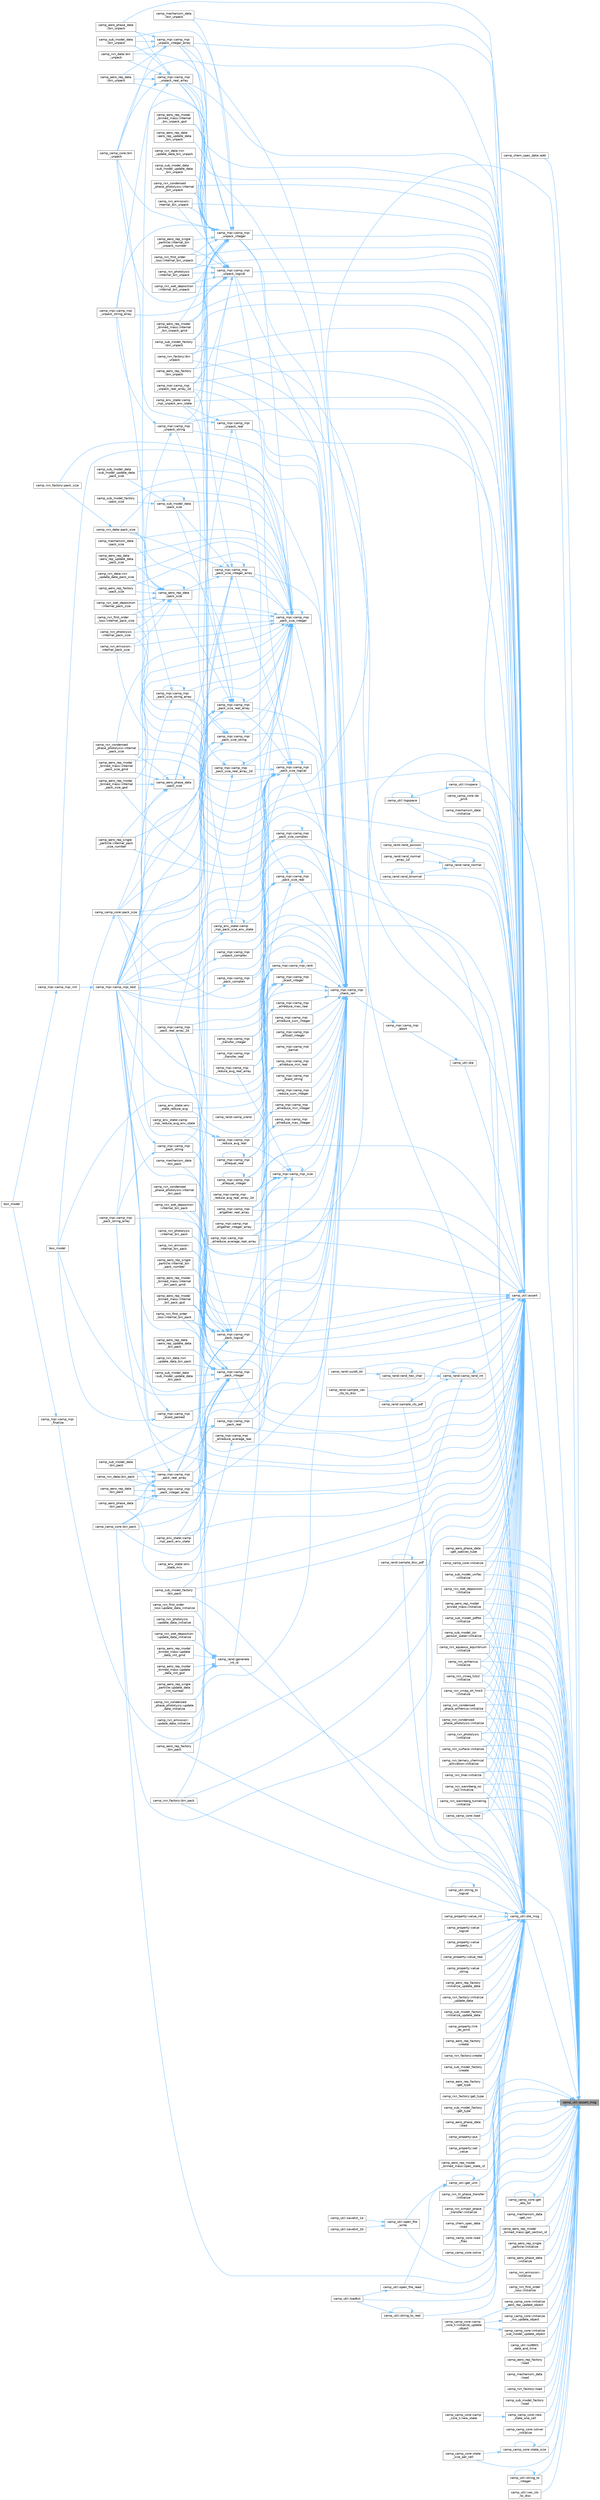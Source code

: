 digraph "camp_util::assert_msg"
{
 // LATEX_PDF_SIZE
  bgcolor="transparent";
  edge [fontname=Helvetica,fontsize=10,labelfontname=Helvetica,labelfontsize=10];
  node [fontname=Helvetica,fontsize=10,shape=box,height=0.2,width=0.4];
  rankdir="RL";
  Node1 [label="camp_util::assert_msg",height=0.2,width=0.4,color="gray40", fillcolor="grey60", style="filled", fontcolor="black",tooltip="Errors unless condition_ok is true."];
  Node1 -> Node2 [dir="back",color="steelblue1",style="solid"];
  Node2 [label="camp_chem_spec_data::add",height=0.2,width=0.4,color="grey40", fillcolor="white", style="filled",URL="$namespacecamp__chem__spec__data.html#aefb1cfb55308ec574d90c4c6cca57d47",tooltip="Add a new chemical species."];
  Node1 -> Node3 [dir="back",color="steelblue1",style="solid"];
  Node3 [label="camp_util::assert",height=0.2,width=0.4,color="grey40", fillcolor="white", style="filled",URL="$namespacecamp__util.html#a32cf43c1b618a3ecf93810383e960ef2",tooltip="Errors unless condition_ok is true."];
  Node3 -> Node4 [dir="back",color="steelblue1",style="solid"];
  Node4 [label="camp_aero_rep_factory\l::bin_pack",height=0.2,width=0.4,color="grey40", fillcolor="white", style="filled",URL="$namespacecamp__aero__rep__factory.html#ac86219905f216bd3e27e13f9146346a9",tooltip="Pack the given value to the buffer, advancing position."];
  Node3 -> Node5 [dir="back",color="steelblue1",style="solid"];
  Node5 [label="camp_aero_phase_data\l::bin_pack",height=0.2,width=0.4,color="grey40", fillcolor="white", style="filled",URL="$namespacecamp__aero__phase__data.html#a78ab23075574ec07c5cd74364fd598fa",tooltip="Pack the given value to the buffer, advancing position."];
  Node3 -> Node6 [dir="back",color="steelblue1",style="solid"];
  Node6 [label="camp_camp_core::bin_pack",height=0.2,width=0.4,color="grey40", fillcolor="white", style="filled",URL="$namespacecamp__camp__core.html#ae216d8a1432331a0ca2b22fa764e5f8e",tooltip="Pack the given value to the buffer, advancing position."];
  Node3 -> Node7 [dir="back",color="steelblue1",style="solid"];
  Node7 [label="camp_mechanism_data\l::bin_pack",height=0.2,width=0.4,color="grey40", fillcolor="white", style="filled",URL="$namespacecamp__mechanism__data.html#ab7c50086535f67dcf89f70b2134161c2",tooltip="Pack the given value to the buffer, advancing position."];
  Node3 -> Node8 [dir="back",color="steelblue1",style="solid"];
  Node8 [label="camp_rxn_factory::bin_pack",height=0.2,width=0.4,color="grey40", fillcolor="white", style="filled",URL="$namespacecamp__rxn__factory.html#af36f0101aafa792b21df852065e91c78",tooltip="Pack the given value to the buffer, advancing position."];
  Node3 -> Node9 [dir="back",color="steelblue1",style="solid"];
  Node9 [label="camp_sub_model_factory\l::bin_pack",height=0.2,width=0.4,color="grey40", fillcolor="white", style="filled",URL="$namespacecamp__sub__model__factory.html#ab25c5f5d7e73e6c52a328a762685366c",tooltip="Pack the given value to the buffer, advancing position."];
  Node3 -> Node10 [dir="back",color="steelblue1",style="solid"];
  Node10 [label="camp_aero_phase_data\l::bin_unpack",height=0.2,width=0.4,color="grey40", fillcolor="white", style="filled",URL="$namespacecamp__aero__phase__data.html#a23c96791127ac6fd34c98a5ab639fdb6",tooltip="Unpack the given value from the buffer, advancing position."];
  Node3 -> Node11 [dir="back",color="steelblue1",style="solid"];
  Node11 [label="camp_aero_rep_factory\l::bin_unpack",height=0.2,width=0.4,color="grey40", fillcolor="white", style="filled",URL="$namespacecamp__aero__rep__factory.html#a13df10c87120a3cd50610e104b4d3939",tooltip="Unpack the given value to the buffer, advancing position."];
  Node3 -> Node12 [dir="back",color="steelblue1",style="solid"];
  Node12 [label="camp_camp_core::bin\l_unpack",height=0.2,width=0.4,color="grey40", fillcolor="white", style="filled",URL="$namespacecamp__camp__core.html#a672a6ddc1f764207c4b6aa80b72ea203",tooltip="Unpack the given value from the buffer, advancing position."];
  Node3 -> Node13 [dir="back",color="steelblue1",style="solid"];
  Node13 [label="camp_mechanism_data\l::bin_unpack",height=0.2,width=0.4,color="grey40", fillcolor="white", style="filled",URL="$namespacecamp__mechanism__data.html#adf572ed08a396f4ef9389a64721fa9b2",tooltip="Unpack the given value to the buffer, advancing position."];
  Node3 -> Node14 [dir="back",color="steelblue1",style="solid"];
  Node14 [label="camp_rxn_factory::bin\l_unpack",height=0.2,width=0.4,color="grey40", fillcolor="white", style="filled",URL="$namespacecamp__rxn__factory.html#aca756fabc73131844494b81fe160052d",tooltip="Unpack the given value to the buffer, advancing position."];
  Node3 -> Node15 [dir="back",color="steelblue1",style="solid"];
  Node15 [label="camp_sub_model_factory\l::bin_unpack",height=0.2,width=0.4,color="grey40", fillcolor="white", style="filled",URL="$namespacecamp__sub__model__factory.html#af5a07fe8d1151801816196830f46691d",tooltip="Unpack the given value to the buffer, advancing position."];
  Node3 -> Node16 [dir="back",color="steelblue1",style="solid"];
  Node16 [label="camp_mpi::camp_mpi\l_allgather_integer_array",height=0.2,width=0.4,color="grey40", fillcolor="white", style="filled",URL="$namespacecamp__mpi.html#a6095279d2c51301de4488595f4c6e75c",tooltip="Does an allgather of integer arrays (must be the same size on all processes)."];
  Node3 -> Node17 [dir="back",color="steelblue1",style="solid"];
  Node17 [label="camp_mpi::camp_mpi\l_allgather_real_array",height=0.2,width=0.4,color="grey40", fillcolor="white", style="filled",URL="$namespacecamp__mpi.html#aeae6a117fdd28992d6a8aa8c73adf618",tooltip="Does an allgather of real arrays (must be the same size on all processes)."];
  Node3 -> Node18 [dir="back",color="steelblue1",style="solid"];
  Node18 [label="camp_mpi::camp_mpi\l_allreduce_average_real_array",height=0.2,width=0.4,color="grey40", fillcolor="white", style="filled",URL="$namespacecamp__mpi.html#ab2993869e65db724f98a587c4e5c0c12",tooltip="Computes the average of val across all processes, storing the result in val_avg on all processes."];
  Node3 -> Node19 [dir="back",color="steelblue1",style="solid"];
  Node19 [label="camp_mpi::camp_mpi\l_pack_complex",height=0.2,width=0.4,color="grey40", fillcolor="white", style="filled",URL="$namespacecamp__mpi.html#a52b92fd5900d99661a7c535860ba1048",tooltip="Packs the given value into the buffer, advancing position."];
  Node19 -> Node20 [dir="back",color="steelblue1",style="solid"];
  Node20 [label="camp_mpi::camp_mpi_test",height=0.2,width=0.4,color="grey40", fillcolor="white", style="filled",URL="$namespacecamp__mpi.html#a3a40947a78223499aaa9b9a2c5e32c89",tooltip="Perform basic sanity checks on send/receive."];
  Node20 -> Node21 [dir="back",color="steelblue1",style="solid"];
  Node21 [label="camp_mpi::camp_mpi_init",height=0.2,width=0.4,color="grey40", fillcolor="white", style="filled",URL="$namespacecamp__mpi.html#a013fae7f812d8d9bd22dc73db714e115",tooltip="Initialize MPI."];
  Node21 -> Node22 [dir="back",color="steelblue1",style="solid"];
  Node22 [label="box_model",height=0.2,width=0.4,color="grey40", fillcolor="white", style="filled",URL="$part__3__code_2box__model_8_f90.html#a3f8c0234515cc17b2f3e366868b8646b",tooltip=" "];
  Node3 -> Node23 [dir="back",color="steelblue1",style="solid"];
  Node23 [label="camp_env_state::camp\l_mpi_pack_env_state",height=0.2,width=0.4,color="grey40", fillcolor="white", style="filled",URL="$namespacecamp__env__state.html#a151aed99a15531066bb5ef8b25d4b94e",tooltip="Packs the given value into the buffer, advancing position."];
  Node3 -> Node24 [dir="back",color="steelblue1",style="solid"];
  Node24 [label="camp_mpi::camp_mpi\l_pack_integer",height=0.2,width=0.4,color="grey40", fillcolor="white", style="filled",URL="$namespacecamp__mpi.html#ab8a9c9d3285d44ca8d229efc25a436e0",tooltip="Packs the given value into the buffer, advancing position."];
  Node24 -> Node25 [dir="back",color="steelblue1",style="solid"];
  Node25 [label="camp_aero_rep_data\l::aero_rep_update_data\l_bin_pack",height=0.2,width=0.4,color="grey40", fillcolor="white", style="filled",URL="$namespacecamp__aero__rep__data.html#a3a2ff7f20f3d47f255989d9dcb014750",tooltip="Pack the given value to the buffer, advancing position."];
  Node24 -> Node4 [dir="back",color="steelblue1",style="solid"];
  Node24 -> Node26 [dir="back",color="steelblue1",style="solid"];
  Node26 [label="camp_aero_rep_data\l::bin_pack",height=0.2,width=0.4,color="grey40", fillcolor="white", style="filled",URL="$namespacecamp__aero__rep__data.html#aa471287791c2cad0240436fe9235112b",tooltip="Pack the given value to the buffer, advancing position."];
  Node24 -> Node6 [dir="back",color="steelblue1",style="solid"];
  Node24 -> Node7 [dir="back",color="steelblue1",style="solid"];
  Node24 -> Node27 [dir="back",color="steelblue1",style="solid"];
  Node27 [label="camp_rxn_data::bin_pack",height=0.2,width=0.4,color="grey40", fillcolor="white", style="filled",URL="$namespacecamp__rxn__data.html#a4fa66622a18e48d16cad5afaadae03d8",tooltip="Pack the given value to the buffer, advancing position."];
  Node24 -> Node28 [dir="back",color="steelblue1",style="solid"];
  Node28 [label="camp_sub_model_data\l::bin_pack",height=0.2,width=0.4,color="grey40", fillcolor="white", style="filled",URL="$namespacecamp__sub__model__data.html#ad3ae5763737bf7ebe30d20a9afd982ca",tooltip="Pack the given value to the buffer, advancing position."];
  Node24 -> Node8 [dir="back",color="steelblue1",style="solid"];
  Node24 -> Node9 [dir="back",color="steelblue1",style="solid"];
  Node24 -> Node23 [dir="back",color="steelblue1",style="solid"];
  Node24 -> Node29 [dir="back",color="steelblue1",style="solid"];
  Node29 [label="camp_mpi::camp_mpi\l_pack_integer_array",height=0.2,width=0.4,color="grey40", fillcolor="white", style="filled",URL="$namespacecamp__mpi.html#a03468f17d2c13d6389a29b0223a4d7e6",tooltip="Packs the given value into the buffer, advancing position."];
  Node29 -> Node5 [dir="back",color="steelblue1",style="solid"];
  Node29 -> Node26 [dir="back",color="steelblue1",style="solid"];
  Node29 -> Node6 [dir="back",color="steelblue1",style="solid"];
  Node29 -> Node27 [dir="back",color="steelblue1",style="solid"];
  Node29 -> Node28 [dir="back",color="steelblue1",style="solid"];
  Node24 -> Node30 [dir="back",color="steelblue1",style="solid"];
  Node30 [label="camp_mpi::camp_mpi\l_pack_real_array",height=0.2,width=0.4,color="grey40", fillcolor="white", style="filled",URL="$namespacecamp__mpi.html#a1dae044c008ae5c6b304ee24b4e059fe",tooltip="Packs the given value into the buffer, advancing position."];
  Node30 -> Node5 [dir="back",color="steelblue1",style="solid"];
  Node30 -> Node26 [dir="back",color="steelblue1",style="solid"];
  Node30 -> Node6 [dir="back",color="steelblue1",style="solid"];
  Node30 -> Node27 [dir="back",color="steelblue1",style="solid"];
  Node30 -> Node28 [dir="back",color="steelblue1",style="solid"];
  Node30 -> Node20 [dir="back",color="steelblue1",style="solid"];
  Node24 -> Node31 [dir="back",color="steelblue1",style="solid"];
  Node31 [label="camp_mpi::camp_mpi\l_pack_real_array_2d",height=0.2,width=0.4,color="grey40", fillcolor="white", style="filled",URL="$namespacecamp__mpi.html#a34a7b84e681070b6170d10699e8875ac",tooltip="Packs the given value into the buffer, advancing position."];
  Node24 -> Node32 [dir="back",color="steelblue1",style="solid"];
  Node32 [label="camp_mpi::camp_mpi\l_pack_string",height=0.2,width=0.4,color="grey40", fillcolor="white", style="filled",URL="$namespacecamp__mpi.html#aff8d4edb35bc3ce3b4dc0b02bbe65546",tooltip="Packs the given value into the buffer, advancing position."];
  Node32 -> Node33 [dir="back",color="steelblue1",style="solid"];
  Node33 [label="camp_mpi::camp_mpi\l_pack_string_array",height=0.2,width=0.4,color="grey40", fillcolor="white", style="filled",URL="$namespacecamp__mpi.html#a34ebf62e438a0c46fd37cd9ecd374a40",tooltip="Packs the given value into the buffer, advancing position."];
  Node32 -> Node20 [dir="back",color="steelblue1",style="solid"];
  Node24 -> Node33 [dir="back",color="steelblue1",style="solid"];
  Node24 -> Node20 [dir="back",color="steelblue1",style="solid"];
  Node24 -> Node34 [dir="back",color="steelblue1",style="solid"];
  Node34 [label="camp_rxn_condensed\l_phase_photolysis::internal\l_bin_pack",height=0.2,width=0.4,color="grey40", fillcolor="white", style="filled",URL="$namespacecamp__rxn__condensed__phase__photolysis.html#aae53d862b91a9a903e1d67659f704999",tooltip="Pack the given value to the buffer, advancing position."];
  Node24 -> Node35 [dir="back",color="steelblue1",style="solid"];
  Node35 [label="camp_rxn_emission::\linternal_bin_pack",height=0.2,width=0.4,color="grey40", fillcolor="white", style="filled",URL="$namespacecamp__rxn__emission.html#ad82a22ae9ba6a379ee426944f9c833d8",tooltip="Pack the given value to the buffer, advancing position."];
  Node24 -> Node36 [dir="back",color="steelblue1",style="solid"];
  Node36 [label="camp_rxn_first_order\l_loss::internal_bin_pack",height=0.2,width=0.4,color="grey40", fillcolor="white", style="filled",URL="$namespacecamp__rxn__first__order__loss.html#a9e5ac33c132e8ff19ee6fad9989fadc0",tooltip="Pack the given value to the buffer, advancing position."];
  Node24 -> Node37 [dir="back",color="steelblue1",style="solid"];
  Node37 [label="camp_rxn_photolysis\l::internal_bin_pack",height=0.2,width=0.4,color="grey40", fillcolor="white", style="filled",URL="$namespacecamp__rxn__photolysis.html#a0606f3ac16bb74eeebf1c1a6daf58d08",tooltip="Pack the given value to the buffer, advancing position."];
  Node24 -> Node38 [dir="back",color="steelblue1",style="solid"];
  Node38 [label="camp_rxn_wet_deposition\l::internal_bin_pack",height=0.2,width=0.4,color="grey40", fillcolor="white", style="filled",URL="$namespacecamp__rxn__wet__deposition.html#ae5253b3006230d6a7af9e739ef53ed07",tooltip="Pack the given value to the buffer, advancing position."];
  Node24 -> Node39 [dir="back",color="steelblue1",style="solid"];
  Node39 [label="camp_aero_rep_modal\l_binned_mass::internal\l_bin_pack_gmd",height=0.2,width=0.4,color="grey40", fillcolor="white", style="filled",URL="$namespacecamp__aero__rep__modal__binned__mass.html#a1a68e2442ad2692e171203505d437540",tooltip="Pack the given value to the buffer, advancing position."];
  Node24 -> Node40 [dir="back",color="steelblue1",style="solid"];
  Node40 [label="camp_aero_rep_modal\l_binned_mass::internal\l_bin_pack_gsd",height=0.2,width=0.4,color="grey40", fillcolor="white", style="filled",URL="$namespacecamp__aero__rep__modal__binned__mass.html#a796c774fe9ed06d4f9faa39564709d2c",tooltip="Pack the given value to the buffer, advancing position."];
  Node24 -> Node41 [dir="back",color="steelblue1",style="solid"];
  Node41 [label="camp_aero_rep_single\l_particle::internal_bin\l_pack_number",height=0.2,width=0.4,color="grey40", fillcolor="white", style="filled",URL="$namespacecamp__aero__rep__single__particle.html#a60e0785526528d4fcb3646a9855d5393",tooltip="Pack the given value to the buffer, advancing position."];
  Node24 -> Node42 [dir="back",color="steelblue1",style="solid"];
  Node42 [label="camp_rxn_data::rxn\l_update_data_bin_pack",height=0.2,width=0.4,color="grey40", fillcolor="white", style="filled",URL="$namespacecamp__rxn__data.html#a648bdedc76d56881987517445567d7dd",tooltip="Pack the given value to the buffer, advancing position."];
  Node24 -> Node43 [dir="back",color="steelblue1",style="solid"];
  Node43 [label="camp_sub_model_data\l::sub_model_update_data\l_bin_pack",height=0.2,width=0.4,color="grey40", fillcolor="white", style="filled",URL="$namespacecamp__sub__model__data.html#a8061031b7e87fa51b122a316784e044d",tooltip="Pack the given value to the buffer, advancing position."];
  Node3 -> Node29 [dir="back",color="steelblue1",style="solid"];
  Node3 -> Node44 [dir="back",color="steelblue1",style="solid"];
  Node44 [label="camp_mpi::camp_mpi\l_pack_logical",height=0.2,width=0.4,color="grey40", fillcolor="white", style="filled",URL="$namespacecamp__mpi.html#a478c2ca36da605f816ccb99988201acc",tooltip="Packs the given value into the buffer, advancing position."];
  Node44 -> Node6 [dir="back",color="steelblue1",style="solid"];
  Node44 -> Node29 [dir="back",color="steelblue1",style="solid"];
  Node44 -> Node30 [dir="back",color="steelblue1",style="solid"];
  Node44 -> Node31 [dir="back",color="steelblue1",style="solid"];
  Node44 -> Node33 [dir="back",color="steelblue1",style="solid"];
  Node44 -> Node20 [dir="back",color="steelblue1",style="solid"];
  Node44 -> Node34 [dir="back",color="steelblue1",style="solid"];
  Node44 -> Node35 [dir="back",color="steelblue1",style="solid"];
  Node44 -> Node36 [dir="back",color="steelblue1",style="solid"];
  Node44 -> Node37 [dir="back",color="steelblue1",style="solid"];
  Node44 -> Node38 [dir="back",color="steelblue1",style="solid"];
  Node44 -> Node39 [dir="back",color="steelblue1",style="solid"];
  Node44 -> Node40 [dir="back",color="steelblue1",style="solid"];
  Node44 -> Node41 [dir="back",color="steelblue1",style="solid"];
  Node3 -> Node45 [dir="back",color="steelblue1",style="solid"];
  Node45 [label="camp_mpi::camp_mpi\l_pack_real",height=0.2,width=0.4,color="grey40", fillcolor="white", style="filled",URL="$namespacecamp__mpi.html#a0bd441b56242352455d607a27f863a90",tooltip="Packs the given value into the buffer, advancing position."];
  Node45 -> Node6 [dir="back",color="steelblue1",style="solid"];
  Node45 -> Node23 [dir="back",color="steelblue1",style="solid"];
  Node45 -> Node20 [dir="back",color="steelblue1",style="solid"];
  Node3 -> Node30 [dir="back",color="steelblue1",style="solid"];
  Node3 -> Node31 [dir="back",color="steelblue1",style="solid"];
  Node3 -> Node32 [dir="back",color="steelblue1",style="solid"];
  Node3 -> Node33 [dir="back",color="steelblue1",style="solid"];
  Node3 -> Node46 [dir="back",color="steelblue1",style="solid"];
  Node46 [label="camp_mpi::camp_mpi\l_reduce_avg_real_array",height=0.2,width=0.4,color="grey40", fillcolor="white", style="filled",URL="$namespacecamp__mpi.html#a83a928ea74ddb2233d7cca985db067bf",tooltip="Computes the average of val across all processes, storing the result in val_avg on the root process."];
  Node3 -> Node47 [dir="back",color="steelblue1",style="solid"];
  Node47 [label="camp_mpi::camp_mpi\l_reduce_avg_real_array_2d",height=0.2,width=0.4,color="grey40", fillcolor="white", style="filled",URL="$namespacecamp__mpi.html#a32da3f90f515b60042273b5480ede57f",tooltip="Computes the average of val across all processes, storing the result in val_avg on the root process."];
  Node3 -> Node48 [dir="back",color="steelblue1",style="solid"];
  Node48 [label="camp_mpi::camp_mpi\l_unpack_complex",height=0.2,width=0.4,color="grey40", fillcolor="white", style="filled",URL="$namespacecamp__mpi.html#a1ef2f2ae9f33c8c8a0dc78a282a6279e",tooltip="Unpacks the given value from the buffer, advancing position."];
  Node48 -> Node20 [dir="back",color="steelblue1",style="solid"];
  Node3 -> Node49 [dir="back",color="steelblue1",style="solid"];
  Node49 [label="camp_env_state::camp\l_mpi_unpack_env_state",height=0.2,width=0.4,color="grey40", fillcolor="white", style="filled",URL="$namespacecamp__env__state.html#a80c14bca3257629238c18686269a4084",tooltip="Unpacks the given value from the buffer, advancing position."];
  Node3 -> Node50 [dir="back",color="steelblue1",style="solid"];
  Node50 [label="camp_mpi::camp_mpi\l_unpack_integer",height=0.2,width=0.4,color="grey40", fillcolor="white", style="filled",URL="$namespacecamp__mpi.html#a5da126550d7cb5d3127b31f09464670f",tooltip="Unpacks the given value from the buffer, advancing position."];
  Node50 -> Node51 [dir="back",color="steelblue1",style="solid"];
  Node51 [label="camp_aero_rep_data\l::aero_rep_update_data\l_bin_unpack",height=0.2,width=0.4,color="grey40", fillcolor="white", style="filled",URL="$namespacecamp__aero__rep__data.html#a83f0cadcfa78a2d9519293f87ce31eac",tooltip="Unpack the given value from the buffer, advancing position."];
  Node50 -> Node52 [dir="back",color="steelblue1",style="solid"];
  Node52 [label="camp_aero_rep_data\l::bin_unpack",height=0.2,width=0.4,color="grey40", fillcolor="white", style="filled",URL="$namespacecamp__aero__rep__data.html#a91546a38b603abfb401ca201801661d2",tooltip="Unpack the given value from the buffer, advancing position."];
  Node50 -> Node11 [dir="back",color="steelblue1",style="solid"];
  Node50 -> Node12 [dir="back",color="steelblue1",style="solid"];
  Node50 -> Node13 [dir="back",color="steelblue1",style="solid"];
  Node50 -> Node53 [dir="back",color="steelblue1",style="solid"];
  Node53 [label="camp_rxn_data::bin\l_unpack",height=0.2,width=0.4,color="grey40", fillcolor="white", style="filled",URL="$namespacecamp__rxn__data.html#a75df99889ced5d095558bac4cb588042",tooltip="Unpack the given value from the buffer, advancing position."];
  Node50 -> Node14 [dir="back",color="steelblue1",style="solid"];
  Node50 -> Node54 [dir="back",color="steelblue1",style="solid"];
  Node54 [label="camp_sub_model_data\l::bin_unpack",height=0.2,width=0.4,color="grey40", fillcolor="white", style="filled",URL="$namespacecamp__sub__model__data.html#ae7192796fefdd97445c70b628da1733b",tooltip="Unpack the given value from the buffer, advancing position."];
  Node50 -> Node15 [dir="back",color="steelblue1",style="solid"];
  Node50 -> Node20 [dir="back",color="steelblue1",style="solid"];
  Node50 -> Node49 [dir="back",color="steelblue1",style="solid"];
  Node50 -> Node55 [dir="back",color="steelblue1",style="solid"];
  Node55 [label="camp_mpi::camp_mpi\l_unpack_integer_array",height=0.2,width=0.4,color="grey40", fillcolor="white", style="filled",URL="$namespacecamp__mpi.html#a3b9e1ec6bb02bc828b8a1790a8299349",tooltip="Unpacks the given value from the buffer, advancing position."];
  Node55 -> Node10 [dir="back",color="steelblue1",style="solid"];
  Node55 -> Node52 [dir="back",color="steelblue1",style="solid"];
  Node55 -> Node12 [dir="back",color="steelblue1",style="solid"];
  Node55 -> Node53 [dir="back",color="steelblue1",style="solid"];
  Node55 -> Node54 [dir="back",color="steelblue1",style="solid"];
  Node50 -> Node56 [dir="back",color="steelblue1",style="solid"];
  Node56 [label="camp_mpi::camp_mpi\l_unpack_real_array",height=0.2,width=0.4,color="grey40", fillcolor="white", style="filled",URL="$namespacecamp__mpi.html#aeca685c68939372a57f9c9dae80b8936",tooltip="Unpacks the given value from the buffer, advancing position."];
  Node56 -> Node10 [dir="back",color="steelblue1",style="solid"];
  Node56 -> Node52 [dir="back",color="steelblue1",style="solid"];
  Node56 -> Node12 [dir="back",color="steelblue1",style="solid"];
  Node56 -> Node53 [dir="back",color="steelblue1",style="solid"];
  Node56 -> Node54 [dir="back",color="steelblue1",style="solid"];
  Node56 -> Node20 [dir="back",color="steelblue1",style="solid"];
  Node50 -> Node57 [dir="back",color="steelblue1",style="solid"];
  Node57 [label="camp_mpi::camp_mpi\l_unpack_real_array_2d",height=0.2,width=0.4,color="grey40", fillcolor="white", style="filled",URL="$namespacecamp__mpi.html#a342bca6c68c2c9b8c59002e6e8c78475",tooltip="Unpacks the given value from the buffer, advancing position."];
  Node50 -> Node58 [dir="back",color="steelblue1",style="solid"];
  Node58 [label="camp_mpi::camp_mpi\l_unpack_string",height=0.2,width=0.4,color="grey40", fillcolor="white", style="filled",URL="$namespacecamp__mpi.html#ac8e3e6898ad6d5826792476730fcc253",tooltip="Unpacks the given value from the buffer, advancing position."];
  Node58 -> Node20 [dir="back",color="steelblue1",style="solid"];
  Node58 -> Node59 [dir="back",color="steelblue1",style="solid"];
  Node59 [label="camp_mpi::camp_mpi\l_unpack_string_array",height=0.2,width=0.4,color="grey40", fillcolor="white", style="filled",URL="$namespacecamp__mpi.html#aabe38fe6e30b6e0c150c6c3ff1491b7d",tooltip="Unpacks the given value from the buffer, advancing position."];
  Node50 -> Node59 [dir="back",color="steelblue1",style="solid"];
  Node50 -> Node60 [dir="back",color="steelblue1",style="solid"];
  Node60 [label="camp_rxn_condensed\l_phase_photolysis::internal\l_bin_unpack",height=0.2,width=0.4,color="grey40", fillcolor="white", style="filled",URL="$namespacecamp__rxn__condensed__phase__photolysis.html#aa5e3c77ac0528b0109a890a25d56b2a9",tooltip="Unpack the given value from the buffer, advancing position."];
  Node50 -> Node61 [dir="back",color="steelblue1",style="solid"];
  Node61 [label="camp_rxn_emission::\linternal_bin_unpack",height=0.2,width=0.4,color="grey40", fillcolor="white", style="filled",URL="$namespacecamp__rxn__emission.html#abd42fbac768937f899625ab96d36251b",tooltip="Unpack the given value from the buffer, advancing position."];
  Node50 -> Node62 [dir="back",color="steelblue1",style="solid"];
  Node62 [label="camp_rxn_first_order\l_loss::internal_bin_unpack",height=0.2,width=0.4,color="grey40", fillcolor="white", style="filled",URL="$namespacecamp__rxn__first__order__loss.html#a87049d4fccdb02be4139a7fc7deaeaf0",tooltip="Unpack the given value from the buffer, advancing position."];
  Node50 -> Node63 [dir="back",color="steelblue1",style="solid"];
  Node63 [label="camp_rxn_photolysis\l::internal_bin_unpack",height=0.2,width=0.4,color="grey40", fillcolor="white", style="filled",URL="$namespacecamp__rxn__photolysis.html#a008a6a512a2c551ff45fcf32e2ab5b81",tooltip="Unpack the given value from the buffer, advancing position."];
  Node50 -> Node64 [dir="back",color="steelblue1",style="solid"];
  Node64 [label="camp_rxn_wet_deposition\l::internal_bin_unpack",height=0.2,width=0.4,color="grey40", fillcolor="white", style="filled",URL="$namespacecamp__rxn__wet__deposition.html#a8546acbbd18eec9d25239e3268ce79d3",tooltip="Unpack the given value from the buffer, advancing position."];
  Node50 -> Node65 [dir="back",color="steelblue1",style="solid"];
  Node65 [label="camp_aero_rep_modal\l_binned_mass::internal\l_bin_unpack_gmd",height=0.2,width=0.4,color="grey40", fillcolor="white", style="filled",URL="$namespacecamp__aero__rep__modal__binned__mass.html#a724950fc8389ffa38a4a1497b5886420",tooltip="Unpack the given value from the buffer, advancing position."];
  Node50 -> Node66 [dir="back",color="steelblue1",style="solid"];
  Node66 [label="camp_aero_rep_modal\l_binned_mass::internal\l_bin_unpack_gsd",height=0.2,width=0.4,color="grey40", fillcolor="white", style="filled",URL="$namespacecamp__aero__rep__modal__binned__mass.html#a0d63c15aa46fd5fbbd43b59e5940cf40",tooltip="Unpack the given value from the buffer, advancing position."];
  Node50 -> Node67 [dir="back",color="steelblue1",style="solid"];
  Node67 [label="camp_aero_rep_single\l_particle::internal_bin\l_unpack_number",height=0.2,width=0.4,color="grey40", fillcolor="white", style="filled",URL="$namespacecamp__aero__rep__single__particle.html#a3fb691978e783fdfad253b8e745443be",tooltip="Unpack the given value from the buffer, advancing position."];
  Node50 -> Node68 [dir="back",color="steelblue1",style="solid"];
  Node68 [label="camp_rxn_data::rxn\l_update_data_bin_unpack",height=0.2,width=0.4,color="grey40", fillcolor="white", style="filled",URL="$namespacecamp__rxn__data.html#a9102b38240e782124115e8fff08d406f",tooltip="Unpack the given value from the buffer, advancing position."];
  Node50 -> Node69 [dir="back",color="steelblue1",style="solid"];
  Node69 [label="camp_sub_model_data\l::sub_model_update_data\l_bin_unpack",height=0.2,width=0.4,color="grey40", fillcolor="white", style="filled",URL="$namespacecamp__sub__model__data.html#a952ac7bee94e0a442cd9e0a711463930",tooltip="Unpack the given value from the buffer, advancing position."];
  Node3 -> Node55 [dir="back",color="steelblue1",style="solid"];
  Node3 -> Node70 [dir="back",color="steelblue1",style="solid"];
  Node70 [label="camp_mpi::camp_mpi\l_unpack_logical",height=0.2,width=0.4,color="grey40", fillcolor="white", style="filled",URL="$namespacecamp__mpi.html#a6280c3d9ec2de483b881f0ab7280ddbb",tooltip="Unpacks the given value from the buffer, advancing position."];
  Node70 -> Node12 [dir="back",color="steelblue1",style="solid"];
  Node70 -> Node20 [dir="back",color="steelblue1",style="solid"];
  Node70 -> Node55 [dir="back",color="steelblue1",style="solid"];
  Node70 -> Node56 [dir="back",color="steelblue1",style="solid"];
  Node70 -> Node57 [dir="back",color="steelblue1",style="solid"];
  Node70 -> Node59 [dir="back",color="steelblue1",style="solid"];
  Node70 -> Node60 [dir="back",color="steelblue1",style="solid"];
  Node70 -> Node61 [dir="back",color="steelblue1",style="solid"];
  Node70 -> Node62 [dir="back",color="steelblue1",style="solid"];
  Node70 -> Node63 [dir="back",color="steelblue1",style="solid"];
  Node70 -> Node64 [dir="back",color="steelblue1",style="solid"];
  Node70 -> Node65 [dir="back",color="steelblue1",style="solid"];
  Node70 -> Node66 [dir="back",color="steelblue1",style="solid"];
  Node70 -> Node67 [dir="back",color="steelblue1",style="solid"];
  Node3 -> Node71 [dir="back",color="steelblue1",style="solid"];
  Node71 [label="camp_mpi::camp_mpi\l_unpack_real",height=0.2,width=0.4,color="grey40", fillcolor="white", style="filled",URL="$namespacecamp__mpi.html#ad1bf276334a50ba9c4e928d848d9fe4a",tooltip="Unpacks the given value from the buffer, advancing position."];
  Node71 -> Node12 [dir="back",color="steelblue1",style="solid"];
  Node71 -> Node20 [dir="back",color="steelblue1",style="solid"];
  Node71 -> Node49 [dir="back",color="steelblue1",style="solid"];
  Node3 -> Node56 [dir="back",color="steelblue1",style="solid"];
  Node3 -> Node57 [dir="back",color="steelblue1",style="solid"];
  Node3 -> Node58 [dir="back",color="steelblue1",style="solid"];
  Node3 -> Node59 [dir="back",color="steelblue1",style="solid"];
  Node3 -> Node72 [dir="back",color="steelblue1",style="solid"];
  Node72 [label="camp_rand::camp_rand_int",height=0.2,width=0.4,color="grey40", fillcolor="white", style="filled",URL="$namespacecamp__rand.html#a6e5ae3dc848f4f5cf5a1e4bf674ed0ce",tooltip="Returns a random integer between 1 and n."];
  Node72 -> Node72 [dir="back",color="steelblue1",style="solid"];
  Node72 -> Node73 [dir="back",color="steelblue1",style="solid"];
  Node73 [label="camp_rand::rand_hex_char",height=0.2,width=0.4,color="grey40", fillcolor="white", style="filled",URL="$namespacecamp__rand.html#a1411d895e3c99da9dc1c4d9062ae5288",tooltip="Generate a random hexadecimal character."];
  Node73 -> Node73 [dir="back",color="steelblue1",style="solid"];
  Node73 -> Node74 [dir="back",color="steelblue1",style="solid"];
  Node74 [label="camp_rand::uuid4_str",height=0.2,width=0.4,color="grey40", fillcolor="white", style="filled",URL="$namespacecamp__rand.html#ae36190e0e83c7a16138ed38ec071521c",tooltip="Generate a version 4 UUID as a string."];
  Node72 -> Node75 [dir="back",color="steelblue1",style="solid"];
  Node75 [label="camp_rand::sample_cts_pdf",height=0.2,width=0.4,color="grey40", fillcolor="white", style="filled",URL="$namespacecamp__rand.html#a1f91bce93606a8f03711ca24653ea3a4",tooltip="Sample the given continuous probability density function."];
  Node75 -> Node75 [dir="back",color="steelblue1",style="solid"];
  Node75 -> Node76 [dir="back",color="steelblue1",style="solid"];
  Node76 [label="camp_rand::sample_vec\l_cts_to_disc",height=0.2,width=0.4,color="grey40", fillcolor="white", style="filled",URL="$namespacecamp__rand.html#a24c8c27808b19383b261d200b91b69de",tooltip="Convert a real-valued vector into an integer-valued vector by sampling."];
  Node72 -> Node77 [dir="back",color="steelblue1",style="solid"];
  Node77 [label="camp_rand::sample_disc_pdf",height=0.2,width=0.4,color="grey40", fillcolor="white", style="filled",URL="$namespacecamp__rand.html#a8317841f695b0c19583c216170857572",tooltip="Sample the given discrete probability density function."];
  Node77 -> Node77 [dir="back",color="steelblue1",style="solid"];
  Node72 -> Node74 [dir="back",color="steelblue1",style="solid"];
  Node3 -> Node78 [dir="back",color="steelblue1",style="solid"];
  Node78 [label="camp_util::die",height=0.2,width=0.4,color="grey40", fillcolor="white", style="filled",URL="$namespacecamp__util.html#aa942add404bf8b611e5b4b8c777ca7f6",tooltip="Error immediately."];
  Node78 -> Node79 [dir="back",color="steelblue1",style="solid"];
  Node79 [label="camp_mpi::camp_mpi\l_abort",height=0.2,width=0.4,color="grey40", fillcolor="white", style="filled",URL="$namespacecamp__mpi.html#a7c0deeecbf4c64fe7fcade1797e1aab8",tooltip="Abort the program."];
  Node79 -> Node80 [dir="back",color="steelblue1",style="solid"];
  Node80 [label="camp_mpi::camp_mpi\l_check_ierr",height=0.2,width=0.4,color="grey40", fillcolor="white", style="filled",URL="$namespacecamp__mpi.html#adb95beaf933131229f017a03af8352ad",tooltip="Dies if ierr is not ok."];
  Node80 -> Node16 [dir="back",color="steelblue1",style="solid"];
  Node80 -> Node17 [dir="back",color="steelblue1",style="solid"];
  Node80 -> Node81 [dir="back",color="steelblue1",style="solid"];
  Node81 [label="camp_mpi::camp_mpi\l_allreduce_average_real",height=0.2,width=0.4,color="grey40", fillcolor="white", style="filled",URL="$namespacecamp__mpi.html#ac17a70c1409131f3634aaed71894ea68",tooltip="Computes the average of val across all processes, storing the result in val_avg on all processes."];
  Node81 -> Node82 [dir="back",color="steelblue1",style="solid"];
  Node82 [label="camp_env_state::env\l_state_mix",height=0.2,width=0.4,color="grey40", fillcolor="white", style="filled",URL="$namespacecamp__env__state.html#acd71d6143a8e08e77473bf24f1752af6",tooltip="Average val over all processes."];
  Node80 -> Node18 [dir="back",color="steelblue1",style="solid"];
  Node80 -> Node83 [dir="back",color="steelblue1",style="solid"];
  Node83 [label="camp_mpi::camp_mpi\l_allreduce_max_integer",height=0.2,width=0.4,color="grey40", fillcolor="white", style="filled",URL="$namespacecamp__mpi.html#ab37aad21478f091075eec8c9dfd0ae8b",tooltip="Computes the maximum of val across all processes, storing the result in val_max on all processes."];
  Node83 -> Node84 [dir="back",color="steelblue1",style="solid"];
  Node84 [label="camp_mpi::camp_mpi\l_allequal_integer",height=0.2,width=0.4,color="grey40", fillcolor="white", style="filled",URL="$namespacecamp__mpi.html#a674d1494035941591fecccc3210bb5e3",tooltip="Returns whether all processors have the same value."];
  Node84 -> Node84 [dir="back",color="steelblue1",style="solid"];
  Node80 -> Node85 [dir="back",color="steelblue1",style="solid"];
  Node85 [label="camp_mpi::camp_mpi\l_allreduce_max_real",height=0.2,width=0.4,color="grey40", fillcolor="white", style="filled",URL="$namespacecamp__mpi.html#a93e9a58cb81562d5ef35c94c04432438",tooltip="Computes the maximum of val across all processes, storing the result in val_max on all processes."];
  Node85 -> Node86 [dir="back",color="steelblue1",style="solid"];
  Node86 [label="camp_mpi::camp_mpi\l_allequal_real",height=0.2,width=0.4,color="grey40", fillcolor="white", style="filled",URL="$namespacecamp__mpi.html#aeb7df553b3ec4fefd77e840696225869",tooltip="Returns whether all processors have the same value."];
  Node86 -> Node86 [dir="back",color="steelblue1",style="solid"];
  Node80 -> Node87 [dir="back",color="steelblue1",style="solid"];
  Node87 [label="camp_mpi::camp_mpi\l_allreduce_min_integer",height=0.2,width=0.4,color="grey40", fillcolor="white", style="filled",URL="$namespacecamp__mpi.html#a15b9ff05c0c07284139bcdb991416d1e",tooltip="Computes the minimum of val across all processes, storing the result in val_min on all processes."];
  Node87 -> Node84 [dir="back",color="steelblue1",style="solid"];
  Node80 -> Node88 [dir="back",color="steelblue1",style="solid"];
  Node88 [label="camp_mpi::camp_mpi\l_allreduce_min_real",height=0.2,width=0.4,color="grey40", fillcolor="white", style="filled",URL="$namespacecamp__mpi.html#ad8a12dc8d547d496fc0ba69d9f17397c",tooltip="Computes the minimum of val across all processes, storing the result in val_min on all processes."];
  Node88 -> Node86 [dir="back",color="steelblue1",style="solid"];
  Node80 -> Node89 [dir="back",color="steelblue1",style="solid"];
  Node89 [label="camp_mpi::camp_mpi\l_allreduce_sum_integer",height=0.2,width=0.4,color="grey40", fillcolor="white", style="filled",URL="$namespacecamp__mpi.html#aed224819ec8cf04942cb2c3c882bd74f",tooltip="Computes the sum of val across all processes, storing the result in val_sum on all processes."];
  Node80 -> Node90 [dir="back",color="steelblue1",style="solid"];
  Node90 [label="camp_mpi::camp_mpi\l_alltoall_integer",height=0.2,width=0.4,color="grey40", fillcolor="white", style="filled",URL="$namespacecamp__mpi.html#acb6ff38163ae710802cc75662571fdf9",tooltip="Does an all-to-all transfer of integers."];
  Node80 -> Node91 [dir="back",color="steelblue1",style="solid"];
  Node91 [label="camp_mpi::camp_mpi\l_barrier",height=0.2,width=0.4,color="grey40", fillcolor="white", style="filled",URL="$namespacecamp__mpi.html#ab730669b3a011e43ca0710934efee420",tooltip="Synchronize all processes."];
  Node80 -> Node92 [dir="back",color="steelblue1",style="solid"];
  Node92 [label="camp_mpi::camp_mpi\l_bcast_integer",height=0.2,width=0.4,color="grey40", fillcolor="white", style="filled",URL="$namespacecamp__mpi.html#a7b8bd92bfd70d41355c71943d41a528c",tooltip="Broadcast the given value from process 0 to all other processes."];
  Node92 -> Node93 [dir="back",color="steelblue1",style="solid"];
  Node93 [label="box_model",height=0.2,width=0.4,color="grey40", fillcolor="white", style="filled",URL="$part__4__code_2box__model_8_f90.html#a3f8c0234515cc17b2f3e366868b8646b",tooltip=" "];
  Node92 -> Node20 [dir="back",color="steelblue1",style="solid"];
  Node92 -> Node94 [dir="back",color="steelblue1",style="solid"];
  Node94 [label="camp_rand::camp_srand",height=0.2,width=0.4,color="grey40", fillcolor="white", style="filled",URL="$namespacecamp__rand.html#a90d79e868de55c0438ab39ab7c4dcf76",tooltip="Initializes the random number generator to the state defined by the given seed plus offset...."];
  Node80 -> Node95 [dir="back",color="steelblue1",style="solid"];
  Node95 [label="camp_mpi::camp_mpi\l_bcast_packed",height=0.2,width=0.4,color="grey40", fillcolor="white", style="filled",URL="$namespacecamp__mpi.html#a2b70614f7b7ae69f1ea2dc0256e5cc61",tooltip="Broadcast the given value from process 0 to all other processes."];
  Node95 -> Node93 [dir="back",color="steelblue1",style="solid"];
  Node95 -> Node20 [dir="back",color="steelblue1",style="solid"];
  Node80 -> Node96 [dir="back",color="steelblue1",style="solid"];
  Node96 [label="camp_mpi::camp_mpi\l_bcast_string",height=0.2,width=0.4,color="grey40", fillcolor="white", style="filled",URL="$namespacecamp__mpi.html#a60e1ec60f81b1fe9afbe0705113cde8b",tooltip="Broadcast the given value from process 0 to all other processes."];
  Node80 -> Node97 [dir="back",color="steelblue1",style="solid"];
  Node97 [label="camp_mpi::camp_mpi\l_finalize",height=0.2,width=0.4,color="grey40", fillcolor="white", style="filled",URL="$namespacecamp__mpi.html#a6dab941cdb9b6b5681872411eeee2d1b",tooltip="Shut down MPI."];
  Node97 -> Node22 [dir="back",color="steelblue1",style="solid"];
  Node80 -> Node21 [dir="back",color="steelblue1",style="solid"];
  Node80 -> Node19 [dir="back",color="steelblue1",style="solid"];
  Node80 -> Node24 [dir="back",color="steelblue1",style="solid"];
  Node80 -> Node29 [dir="back",color="steelblue1",style="solid"];
  Node80 -> Node44 [dir="back",color="steelblue1",style="solid"];
  Node80 -> Node45 [dir="back",color="steelblue1",style="solid"];
  Node80 -> Node30 [dir="back",color="steelblue1",style="solid"];
  Node80 -> Node31 [dir="back",color="steelblue1",style="solid"];
  Node80 -> Node98 [dir="back",color="steelblue1",style="solid"];
  Node98 [label="camp_mpi::camp_mpi\l_pack_size_complex",height=0.2,width=0.4,color="grey40", fillcolor="white", style="filled",URL="$namespacecamp__mpi.html#aaed50882c2a168a9f12a9c1eb345cae3",tooltip="Determines the number of bytes required to pack the given value."];
  Node98 -> Node19 [dir="back",color="steelblue1",style="solid"];
  Node98 -> Node98 [dir="back",color="steelblue1",style="solid"];
  Node98 -> Node20 [dir="back",color="steelblue1",style="solid"];
  Node98 -> Node48 [dir="back",color="steelblue1",style="solid"];
  Node80 -> Node99 [dir="back",color="steelblue1",style="solid"];
  Node99 [label="camp_mpi::camp_mpi\l_pack_size_integer",height=0.2,width=0.4,color="grey40", fillcolor="white", style="filled",URL="$namespacecamp__mpi.html#abfca35b6c1f158dcb853326861d7e558",tooltip="Determines the number of bytes required to pack the given value."];
  Node99 -> Node100 [dir="back",color="steelblue1",style="solid"];
  Node100 [label="camp_aero_rep_data\l::aero_rep_update_data\l_pack_size",height=0.2,width=0.4,color="grey40", fillcolor="white", style="filled",URL="$namespacecamp__aero__rep__data.html#a2cbe750986350959de8042b064fa4678",tooltip="Determine the size of a binary required to pack the reaction data."];
  Node99 -> Node24 [dir="back",color="steelblue1",style="solid"];
  Node99 -> Node101 [dir="back",color="steelblue1",style="solid"];
  Node101 [label="camp_env_state::camp\l_mpi_pack_size_env_state",height=0.2,width=0.4,color="grey40", fillcolor="white", style="filled",URL="$namespacecamp__env__state.html#a5da3d709cc454440a04dba470052ef77",tooltip="Determines the number of bytes required to pack the given value."];
  Node101 -> Node23 [dir="back",color="steelblue1",style="solid"];
  Node101 -> Node101 [dir="back",color="steelblue1",style="solid"];
  Node101 -> Node49 [dir="back",color="steelblue1",style="solid"];
  Node99 -> Node99 [dir="back",color="steelblue1",style="solid"];
  Node99 -> Node102 [dir="back",color="steelblue1",style="solid"];
  Node102 [label="camp_mpi::camp_mpi\l_pack_size_integer_array",height=0.2,width=0.4,color="grey40", fillcolor="white", style="filled",URL="$namespacecamp__mpi.html#a8ad192802e37c5dcaa41d053909318ab",tooltip="Determines the number of bytes required to pack the given value."];
  Node102 -> Node29 [dir="back",color="steelblue1",style="solid"];
  Node102 -> Node102 [dir="back",color="steelblue1",style="solid"];
  Node102 -> Node55 [dir="back",color="steelblue1",style="solid"];
  Node102 -> Node103 [dir="back",color="steelblue1",style="solid"];
  Node103 [label="camp_aero_phase_data\l::pack_size",height=0.2,width=0.4,color="grey40", fillcolor="white", style="filled",URL="$namespacecamp__aero__phase__data.html#a8f3f446ed030f9ec8af894715c950807",tooltip="Determine the size of a binary required to pack the aerosol representation data."];
  Node103 -> Node104 [dir="back",color="steelblue1",style="solid"];
  Node104 [label="camp_rxn_condensed\l_phase_photolysis::internal\l_pack_size",height=0.2,width=0.4,color="grey40", fillcolor="white", style="filled",URL="$namespacecamp__rxn__condensed__phase__photolysis.html#a60e574eee0bc40e96cddb2c8e0c8138e",tooltip="Determine the size of a binary required to pack the reaction data."];
  Node103 -> Node105 [dir="back",color="steelblue1",style="solid"];
  Node105 [label="camp_aero_rep_modal\l_binned_mass::internal\l_pack_size_gmd",height=0.2,width=0.4,color="grey40", fillcolor="white", style="filled",URL="$namespacecamp__aero__rep__modal__binned__mass.html#a9920f00c282b728d22fdb6a31d513220",tooltip="Determine the size of a binary required to pack the reaction data."];
  Node103 -> Node106 [dir="back",color="steelblue1",style="solid"];
  Node106 [label="camp_aero_rep_modal\l_binned_mass::internal\l_pack_size_gsd",height=0.2,width=0.4,color="grey40", fillcolor="white", style="filled",URL="$namespacecamp__aero__rep__modal__binned__mass.html#ab973efc29931da1013cbaf9d91502413",tooltip="Determine the size of a binary required to pack the reaction data."];
  Node103 -> Node107 [dir="back",color="steelblue1",style="solid"];
  Node107 [label="camp_aero_rep_single\l_particle::internal_pack\l_size_number",height=0.2,width=0.4,color="grey40", fillcolor="white", style="filled",URL="$namespacecamp__aero__rep__single__particle.html#a0544cb13e3473655abef7c470fb1c1fc",tooltip="Determine the size of a binary required to pack the reaction data."];
  Node103 -> Node103 [dir="back",color="steelblue1",style="solid"];
  Node103 -> Node108 [dir="back",color="steelblue1",style="solid"];
  Node108 [label="camp_camp_core::pack_size",height=0.2,width=0.4,color="grey40", fillcolor="white", style="filled",URL="$namespacecamp__camp__core.html#acbb7425e5bdb0e8af60c1d7b1d372fd2",tooltip="Determine the size of a binary required to pack the mechanism."];
  Node108 -> Node93 [dir="back",color="steelblue1",style="solid"];
  Node102 -> Node109 [dir="back",color="steelblue1",style="solid"];
  Node109 [label="camp_aero_rep_data\l::pack_size",height=0.2,width=0.4,color="grey40", fillcolor="white", style="filled",URL="$namespacecamp__aero__rep__data.html#a4a1d35f1a4f0f3a24aae257c90eb7d7b",tooltip="Determine the size of a binary required to pack the aerosol representation data."];
  Node109 -> Node100 [dir="back",color="steelblue1",style="solid"];
  Node109 -> Node110 [dir="back",color="steelblue1",style="solid"];
  Node110 [label="camp_rxn_emission::\linternal_pack_size",height=0.2,width=0.4,color="grey40", fillcolor="white", style="filled",URL="$namespacecamp__rxn__emission.html#a39eb8f193083fa40ef8d84643aa04ac2",tooltip="Determine the size of a binary required to pack the reaction data."];
  Node109 -> Node111 [dir="back",color="steelblue1",style="solid"];
  Node111 [label="camp_rxn_first_order\l_loss::internal_pack_size",height=0.2,width=0.4,color="grey40", fillcolor="white", style="filled",URL="$namespacecamp__rxn__first__order__loss.html#a89cafcfa5470cf801f0b142f3c5a3965",tooltip="Determine the size of a binary required to pack the reaction data."];
  Node109 -> Node112 [dir="back",color="steelblue1",style="solid"];
  Node112 [label="camp_rxn_photolysis\l::internal_pack_size",height=0.2,width=0.4,color="grey40", fillcolor="white", style="filled",URL="$namespacecamp__rxn__photolysis.html#a2cabb5f83401fb4ee6a7da9d8db3b52a",tooltip="Determine the size of a binary required to pack the reaction data."];
  Node109 -> Node113 [dir="back",color="steelblue1",style="solid"];
  Node113 [label="camp_rxn_wet_deposition\l::internal_pack_size",height=0.2,width=0.4,color="grey40", fillcolor="white", style="filled",URL="$namespacecamp__rxn__wet__deposition.html#ad301ae9ff9a860e7b2a24e4593875180",tooltip="Determine the size of a binary required to pack the reaction data."];
  Node109 -> Node114 [dir="back",color="steelblue1",style="solid"];
  Node114 [label="camp_aero_rep_factory\l::pack_size",height=0.2,width=0.4,color="grey40", fillcolor="white", style="filled",URL="$namespacecamp__aero__rep__factory.html#a253696180679d443a17dc5d00973d2b1",tooltip="Determine the size of a binary required to pack an aerosol representation."];
  Node109 -> Node109 [dir="back",color="steelblue1",style="solid"];
  Node109 -> Node115 [dir="back",color="steelblue1",style="solid"];
  Node115 [label="camp_mechanism_data\l::pack_size",height=0.2,width=0.4,color="grey40", fillcolor="white", style="filled",URL="$namespacecamp__mechanism__data.html#a07d730e121af5fd3035f6ccddb855b72",tooltip="Determine the size of a binary required to pack the mechanism."];
  Node109 -> Node116 [dir="back",color="steelblue1",style="solid"];
  Node116 [label="camp_rxn_data::pack_size",height=0.2,width=0.4,color="grey40", fillcolor="white", style="filled",URL="$namespacecamp__rxn__data.html#a03c2677e2905ea3b28ba1c1b77d79f90",tooltip="Determine the size of a binary required to pack the reaction data."];
  Node116 -> Node117 [dir="back",color="steelblue1",style="solid"];
  Node117 [label="camp_rxn_factory::pack_size",height=0.2,width=0.4,color="grey40", fillcolor="white", style="filled",URL="$namespacecamp__rxn__factory.html#a6222bd3f74c00727487b7e9f01602682",tooltip="Determine the size of a binary required to pack a reaction."];
  Node109 -> Node118 [dir="back",color="steelblue1",style="solid"];
  Node118 [label="camp_rxn_data::rxn\l_update_data_pack_size",height=0.2,width=0.4,color="grey40", fillcolor="white", style="filled",URL="$namespacecamp__rxn__data.html#ae08ddb27fa7f7d4a0910a990719f70f7",tooltip="Determine the size of a binary required to pack the reaction data."];
  Node102 -> Node108 [dir="back",color="steelblue1",style="solid"];
  Node102 -> Node116 [dir="back",color="steelblue1",style="solid"];
  Node102 -> Node119 [dir="back",color="steelblue1",style="solid"];
  Node119 [label="camp_sub_model_data\l::pack_size",height=0.2,width=0.4,color="grey40", fillcolor="white", style="filled",URL="$namespacecamp__sub__model__data.html#a428e7081801d630bdf8d9f544842a2a3",tooltip="Determine the size of a binary required to pack the reaction data."];
  Node119 -> Node119 [dir="back",color="steelblue1",style="solid"];
  Node119 -> Node120 [dir="back",color="steelblue1",style="solid"];
  Node120 [label="camp_sub_model_factory\l::pack_size",height=0.2,width=0.4,color="grey40", fillcolor="white", style="filled",URL="$namespacecamp__sub__model__factory.html#af73bdd51e97a9f4f82a68c658196ec0d",tooltip="Determine the size of a binary required to pack a sub-model."];
  Node119 -> Node121 [dir="back",color="steelblue1",style="solid"];
  Node121 [label="camp_sub_model_data\l::sub_model_update_data\l_pack_size",height=0.2,width=0.4,color="grey40", fillcolor="white", style="filled",URL="$namespacecamp__sub__model__data.html#a220d5f85a6afee00ee82db72f03e48a3",tooltip="Determine the size of a binary required to pack the reaction data."];
  Node99 -> Node122 [dir="back",color="steelblue1",style="solid"];
  Node122 [label="camp_mpi::camp_mpi\l_pack_size_real_array",height=0.2,width=0.4,color="grey40", fillcolor="white", style="filled",URL="$namespacecamp__mpi.html#a7d5bd45d25af1d118c3f36eb507aca3f",tooltip="Determines the number of bytes required to pack the given value."];
  Node122 -> Node30 [dir="back",color="steelblue1",style="solid"];
  Node122 -> Node122 [dir="back",color="steelblue1",style="solid"];
  Node122 -> Node20 [dir="back",color="steelblue1",style="solid"];
  Node122 -> Node56 [dir="back",color="steelblue1",style="solid"];
  Node122 -> Node103 [dir="back",color="steelblue1",style="solid"];
  Node122 -> Node109 [dir="back",color="steelblue1",style="solid"];
  Node122 -> Node108 [dir="back",color="steelblue1",style="solid"];
  Node122 -> Node116 [dir="back",color="steelblue1",style="solid"];
  Node122 -> Node119 [dir="back",color="steelblue1",style="solid"];
  Node99 -> Node123 [dir="back",color="steelblue1",style="solid"];
  Node123 [label="camp_mpi::camp_mpi\l_pack_size_real_array_2d",height=0.2,width=0.4,color="grey40", fillcolor="white", style="filled",URL="$namespacecamp__mpi.html#afa57a306f017435bd4f4026bd4b36b6f",tooltip="Determines the number of bytes required to pack the given value."];
  Node123 -> Node31 [dir="back",color="steelblue1",style="solid"];
  Node123 -> Node123 [dir="back",color="steelblue1",style="solid"];
  Node123 -> Node57 [dir="back",color="steelblue1",style="solid"];
  Node99 -> Node124 [dir="back",color="steelblue1",style="solid"];
  Node124 [label="camp_mpi::camp_mpi\l_pack_size_string",height=0.2,width=0.4,color="grey40", fillcolor="white", style="filled",URL="$namespacecamp__mpi.html#afcf498c3b6b28650f14b714e2a69adc3",tooltip="Determines the number of bytes required to pack the given value."];
  Node124 -> Node124 [dir="back",color="steelblue1",style="solid"];
  Node124 -> Node125 [dir="back",color="steelblue1",style="solid"];
  Node125 [label="camp_mpi::camp_mpi\l_pack_size_string_array",height=0.2,width=0.4,color="grey40", fillcolor="white", style="filled",URL="$namespacecamp__mpi.html#abed687a3059915c41dc4fe41574f016e",tooltip="Determines the number of bytes required to pack the given value."];
  Node125 -> Node125 [dir="back",color="steelblue1",style="solid"];
  Node125 -> Node33 [dir="back",color="steelblue1",style="solid"];
  Node125 -> Node59 [dir="back",color="steelblue1",style="solid"];
  Node124 -> Node32 [dir="back",color="steelblue1",style="solid"];
  Node124 -> Node20 [dir="back",color="steelblue1",style="solid"];
  Node124 -> Node58 [dir="back",color="steelblue1",style="solid"];
  Node99 -> Node125 [dir="back",color="steelblue1",style="solid"];
  Node99 -> Node20 [dir="back",color="steelblue1",style="solid"];
  Node99 -> Node50 [dir="back",color="steelblue1",style="solid"];
  Node99 -> Node104 [dir="back",color="steelblue1",style="solid"];
  Node99 -> Node110 [dir="back",color="steelblue1",style="solid"];
  Node99 -> Node111 [dir="back",color="steelblue1",style="solid"];
  Node99 -> Node112 [dir="back",color="steelblue1",style="solid"];
  Node99 -> Node113 [dir="back",color="steelblue1",style="solid"];
  Node99 -> Node105 [dir="back",color="steelblue1",style="solid"];
  Node99 -> Node106 [dir="back",color="steelblue1",style="solid"];
  Node99 -> Node107 [dir="back",color="steelblue1",style="solid"];
  Node99 -> Node114 [dir="back",color="steelblue1",style="solid"];
  Node99 -> Node109 [dir="back",color="steelblue1",style="solid"];
  Node99 -> Node108 [dir="back",color="steelblue1",style="solid"];
  Node99 -> Node115 [dir="back",color="steelblue1",style="solid"];
  Node99 -> Node116 [dir="back",color="steelblue1",style="solid"];
  Node99 -> Node119 [dir="back",color="steelblue1",style="solid"];
  Node99 -> Node117 [dir="back",color="steelblue1",style="solid"];
  Node99 -> Node120 [dir="back",color="steelblue1",style="solid"];
  Node99 -> Node118 [dir="back",color="steelblue1",style="solid"];
  Node99 -> Node121 [dir="back",color="steelblue1",style="solid"];
  Node80 -> Node102 [dir="back",color="steelblue1",style="solid"];
  Node80 -> Node126 [dir="back",color="steelblue1",style="solid"];
  Node126 [label="camp_mpi::camp_mpi\l_pack_size_logical",height=0.2,width=0.4,color="grey40", fillcolor="white", style="filled",URL="$namespacecamp__mpi.html#a91e386d6f20f660ab0762c32bb55e3a7",tooltip="Determines the number of bytes required to pack the given value."];
  Node126 -> Node44 [dir="back",color="steelblue1",style="solid"];
  Node126 -> Node102 [dir="back",color="steelblue1",style="solid"];
  Node126 -> Node126 [dir="back",color="steelblue1",style="solid"];
  Node126 -> Node122 [dir="back",color="steelblue1",style="solid"];
  Node126 -> Node123 [dir="back",color="steelblue1",style="solid"];
  Node126 -> Node125 [dir="back",color="steelblue1",style="solid"];
  Node126 -> Node20 [dir="back",color="steelblue1",style="solid"];
  Node126 -> Node70 [dir="back",color="steelblue1",style="solid"];
  Node126 -> Node104 [dir="back",color="steelblue1",style="solid"];
  Node126 -> Node110 [dir="back",color="steelblue1",style="solid"];
  Node126 -> Node111 [dir="back",color="steelblue1",style="solid"];
  Node126 -> Node112 [dir="back",color="steelblue1",style="solid"];
  Node126 -> Node113 [dir="back",color="steelblue1",style="solid"];
  Node126 -> Node105 [dir="back",color="steelblue1",style="solid"];
  Node126 -> Node106 [dir="back",color="steelblue1",style="solid"];
  Node126 -> Node107 [dir="back",color="steelblue1",style="solid"];
  Node126 -> Node108 [dir="back",color="steelblue1",style="solid"];
  Node80 -> Node127 [dir="back",color="steelblue1",style="solid"];
  Node127 [label="camp_mpi::camp_mpi\l_pack_size_real",height=0.2,width=0.4,color="grey40", fillcolor="white", style="filled",URL="$namespacecamp__mpi.html#ae392f982ac26c341bc44f829e5e12d61",tooltip="Determines the number of bytes required to pack the given value."];
  Node127 -> Node45 [dir="back",color="steelblue1",style="solid"];
  Node127 -> Node101 [dir="back",color="steelblue1",style="solid"];
  Node127 -> Node127 [dir="back",color="steelblue1",style="solid"];
  Node127 -> Node20 [dir="back",color="steelblue1",style="solid"];
  Node127 -> Node71 [dir="back",color="steelblue1",style="solid"];
  Node127 -> Node108 [dir="back",color="steelblue1",style="solid"];
  Node80 -> Node122 [dir="back",color="steelblue1",style="solid"];
  Node80 -> Node123 [dir="back",color="steelblue1",style="solid"];
  Node80 -> Node124 [dir="back",color="steelblue1",style="solid"];
  Node80 -> Node32 [dir="back",color="steelblue1",style="solid"];
  Node80 -> Node128 [dir="back",color="steelblue1",style="solid"];
  Node128 [label="camp_mpi::camp_mpi_rank",height=0.2,width=0.4,color="grey40", fillcolor="white", style="filled",URL="$namespacecamp__mpi.html#a071b987e3ccab55010a23029249b73a4",tooltip="Returns the rank of the current process."];
  Node128 -> Node93 [dir="back",color="steelblue1",style="solid"];
  Node128 -> Node128 [dir="back",color="steelblue1",style="solid"];
  Node128 -> Node129 [dir="back",color="steelblue1",style="solid"];
  Node129 [label="camp_mpi::camp_mpi\l_reduce_avg_real",height=0.2,width=0.4,color="grey40", fillcolor="white", style="filled",URL="$namespacecamp__mpi.html#a96549d22ee106f1fa29af89dcaa0ab71",tooltip="Computes the average of val across all processes, storing the result in val_avg on the root process."];
  Node129 -> Node130 [dir="back",color="steelblue1",style="solid"];
  Node130 [label="camp_env_state::camp\l_mpi_reduce_avg_env_state",height=0.2,width=0.4,color="grey40", fillcolor="white", style="filled",URL="$namespacecamp__env__state.html#af55024977aafd912d718d87887a5b114",tooltip="Computes the average of val across all processes, storing the result in val_avg on the root process."];
  Node129 -> Node131 [dir="back",color="steelblue1",style="solid"];
  Node131 [label="camp_env_state::env\l_state_reduce_avg",height=0.2,width=0.4,color="grey40", fillcolor="white", style="filled",URL="$namespacecamp__env__state.html#aa8f8e6e85adf7327d31a2f64324d49a4",tooltip="Average val over all processes, with the result only on the root process."];
  Node128 -> Node46 [dir="back",color="steelblue1",style="solid"];
  Node128 -> Node47 [dir="back",color="steelblue1",style="solid"];
  Node128 -> Node20 [dir="back",color="steelblue1",style="solid"];
  Node128 -> Node132 [dir="back",color="steelblue1",style="solid"];
  Node132 [label="camp_mpi::camp_mpi\l_transfer_integer",height=0.2,width=0.4,color="grey40", fillcolor="white", style="filled",URL="$namespacecamp__mpi.html#a7f835f1ea14a5b340b691bba8186749c",tooltip="Transfer the value between the given processes."];
  Node128 -> Node133 [dir="back",color="steelblue1",style="solid"];
  Node133 [label="camp_mpi::camp_mpi\l_transfer_real",height=0.2,width=0.4,color="grey40", fillcolor="white", style="filled",URL="$namespacecamp__mpi.html#add4ad113320dc1a569a974e937a21f85",tooltip="Transfer the value between the given processes."];
  Node128 -> Node94 [dir="back",color="steelblue1",style="solid"];
  Node128 -> Node131 [dir="back",color="steelblue1",style="solid"];
  Node128 -> Node134 [dir="back",color="steelblue1",style="solid"];
  Node134 [label="camp_rand::generate\l_int_id",height=0.2,width=0.4,color="grey40", fillcolor="white", style="filled",URL="$namespacecamp__rand.html#aa2d31e625be99eaff5c548c8283cfab3",tooltip="Generate an integer id Ids will be sequential, and can only be generated by the primary process."];
  Node134 -> Node135 [dir="back",color="steelblue1",style="solid"];
  Node135 [label="camp_aero_rep_modal\l_binned_mass::update\l_data_init_gmd",height=0.2,width=0.4,color="grey40", fillcolor="white", style="filled",URL="$namespacecamp__aero__rep__modal__binned__mass.html#afccea8b1865d3f94a32c1bb856d516ba",tooltip="Initialize a GMD update object."];
  Node134 -> Node136 [dir="back",color="steelblue1",style="solid"];
  Node136 [label="camp_aero_rep_modal\l_binned_mass::update\l_data_init_gsd",height=0.2,width=0.4,color="grey40", fillcolor="white", style="filled",URL="$namespacecamp__aero__rep__modal__binned__mass.html#a009d8b27783a5659ec7d8a5cc8fbaeea",tooltip="Initialize a GSD update data object."];
  Node134 -> Node137 [dir="back",color="steelblue1",style="solid"];
  Node137 [label="camp_aero_rep_single\l_particle::update_data\l_init_number",height=0.2,width=0.4,color="grey40", fillcolor="white", style="filled",URL="$namespacecamp__aero__rep__single__particle.html#a0cf95e9e46b97393e5654f5f65e417eb",tooltip="Initialize an update data object."];
  Node134 -> Node138 [dir="back",color="steelblue1",style="solid"];
  Node138 [label="camp_rxn_condensed\l_phase_photolysis::update\l_data_initialize",height=0.2,width=0.4,color="grey40", fillcolor="white", style="filled",URL="$namespacecamp__rxn__condensed__phase__photolysis.html#a75d0d118062d5bfd38e0f36e64aab706",tooltip="Initialize update data."];
  Node134 -> Node139 [dir="back",color="steelblue1",style="solid"];
  Node139 [label="camp_rxn_emission::\lupdate_data_initialize",height=0.2,width=0.4,color="grey40", fillcolor="white", style="filled",URL="$namespacecamp__rxn__emission.html#af9ce1d3bfd29e3ee49aaf22279e9f4c7",tooltip="Initialize update data."];
  Node134 -> Node140 [dir="back",color="steelblue1",style="solid"];
  Node140 [label="camp_rxn_first_order\l_loss::update_data_initialize",height=0.2,width=0.4,color="grey40", fillcolor="white", style="filled",URL="$namespacecamp__rxn__first__order__loss.html#a395cee7c241345c057290f66376b3b22",tooltip="Initialize update data."];
  Node134 -> Node141 [dir="back",color="steelblue1",style="solid"];
  Node141 [label="camp_rxn_photolysis\l::update_data_initialize",height=0.2,width=0.4,color="grey40", fillcolor="white", style="filled",URL="$namespacecamp__rxn__photolysis.html#a007790580352aea99b35fa04cf3c7cff",tooltip="Initialize update data."];
  Node134 -> Node142 [dir="back",color="steelblue1",style="solid"];
  Node142 [label="camp_rxn_wet_deposition\l::update_data_initialize",height=0.2,width=0.4,color="grey40", fillcolor="white", style="filled",URL="$namespacecamp__rxn__wet__deposition.html#a2d0c13126ff98d0a269494ed18fb3628",tooltip="Initialize update data."];
  Node80 -> Node129 [dir="back",color="steelblue1",style="solid"];
  Node80 -> Node46 [dir="back",color="steelblue1",style="solid"];
  Node80 -> Node47 [dir="back",color="steelblue1",style="solid"];
  Node80 -> Node143 [dir="back",color="steelblue1",style="solid"];
  Node143 [label="camp_mpi::camp_mpi\l_reduce_sum_integer",height=0.2,width=0.4,color="grey40", fillcolor="white", style="filled",URL="$namespacecamp__mpi.html#a6a5857f879dd6dbc6232a2fb5dcf2fbc",tooltip="Computes the sum of val across all processes, storing the result in val_sum on the root process."];
  Node80 -> Node144 [dir="back",color="steelblue1",style="solid"];
  Node144 [label="camp_mpi::camp_mpi_size",height=0.2,width=0.4,color="grey40", fillcolor="white", style="filled",URL="$namespacecamp__mpi.html#ac12772749475620730de7ac0fd2f88d7",tooltip="Returns the total number of processes."];
  Node144 -> Node16 [dir="back",color="steelblue1",style="solid"];
  Node144 -> Node17 [dir="back",color="steelblue1",style="solid"];
  Node144 -> Node81 [dir="back",color="steelblue1",style="solid"];
  Node144 -> Node18 [dir="back",color="steelblue1",style="solid"];
  Node144 -> Node129 [dir="back",color="steelblue1",style="solid"];
  Node144 -> Node46 [dir="back",color="steelblue1",style="solid"];
  Node144 -> Node47 [dir="back",color="steelblue1",style="solid"];
  Node144 -> Node144 [dir="back",color="steelblue1",style="solid"];
  Node80 -> Node132 [dir="back",color="steelblue1",style="solid"];
  Node80 -> Node133 [dir="back",color="steelblue1",style="solid"];
  Node80 -> Node48 [dir="back",color="steelblue1",style="solid"];
  Node80 -> Node50 [dir="back",color="steelblue1",style="solid"];
  Node80 -> Node55 [dir="back",color="steelblue1",style="solid"];
  Node80 -> Node70 [dir="back",color="steelblue1",style="solid"];
  Node80 -> Node71 [dir="back",color="steelblue1",style="solid"];
  Node80 -> Node56 [dir="back",color="steelblue1",style="solid"];
  Node80 -> Node57 [dir="back",color="steelblue1",style="solid"];
  Node80 -> Node58 [dir="back",color="steelblue1",style="solid"];
  Node3 -> Node145 [dir="back",color="steelblue1",style="solid"];
  Node145 [label="camp_camp_core::do\l_print",height=0.2,width=0.4,color="grey40", fillcolor="white", style="filled",URL="$namespacecamp__camp__core.html#ad7e85de25d800ea05331e9041c1637fd",tooltip="Print the core data."];
  Node3 -> Node146 [dir="back",color="steelblue1",style="solid"];
  Node146 [label="camp_aero_phase_data\l::get_species_type",height=0.2,width=0.4,color="grey40", fillcolor="white", style="filled",URL="$namespacecamp__aero__phase__data.html#ada739b156bc12eee77fe968408b8afc5",tooltip="Get an aerosol phase species type."];
  Node3 -> Node147 [dir="back",color="steelblue1",style="solid"];
  Node147 [label="camp_camp_core::initialize",height=0.2,width=0.4,color="grey40", fillcolor="white", style="filled",URL="$namespacecamp__camp__core.html#a1f2f5def889682e460e0a7ae9df40bbe",tooltip="Initialize the model data."];
  Node3 -> Node148 [dir="back",color="steelblue1",style="solid"];
  Node148 [label="camp_aero_rep_modal\l_binned_mass::initialize",height=0.2,width=0.4,color="grey40", fillcolor="white", style="filled",URL="$namespacecamp__aero__rep__modal__binned__mass.html#a686a72501682d007283455f5825f07a7",tooltip="Initialize the aerosol representation data, validating component data and loading any required inform..."];
  Node3 -> Node149 [dir="back",color="steelblue1",style="solid"];
  Node149 [label="camp_sub_model_pdfite\l::initialize",height=0.2,width=0.4,color="grey40", fillcolor="white", style="filled",URL="$namespacecamp__sub__model__pdfite.html#a615c6e49b354cccfda87b7551b466f1f",tooltip="Initialize the reaction data, validating component data and loading any required information into the..."];
  Node3 -> Node150 [dir="back",color="steelblue1",style="solid"];
  Node150 [label="camp_sub_model_unifac\l::initialize",height=0.2,width=0.4,color="grey40", fillcolor="white", style="filled",URL="$namespacecamp__sub__model__unifac.html#a5f271b6afe0f91a722e5b397cb795246",tooltip="Initialize the sub model data, validating input parameters and loading any required information form ..."];
  Node3 -> Node151 [dir="back",color="steelblue1",style="solid"];
  Node151 [label="camp_sub_model_zsr\l_aerosol_water::initialize",height=0.2,width=0.4,color="grey40", fillcolor="white", style="filled",URL="$namespacecamp__sub__model__zsr__aerosol__water.html#a705c04f19d51da661dc137f39252e0a4",tooltip="Initialize the reaction data, validating component data and loading any required information into the..."];
  Node3 -> Node152 [dir="back",color="steelblue1",style="solid"];
  Node152 [label="camp_rxn_aqueous_equilibrium\l::initialize",height=0.2,width=0.4,color="grey40", fillcolor="white", style="filled",URL="$namespacecamp__rxn__aqueous__equilibrium.html#a7f4a4888b6018b6965047ae4cf3d06d5",tooltip="Initialize the reaction data, validating component data and loading any required information into the..."];
  Node3 -> Node153 [dir="back",color="steelblue1",style="solid"];
  Node153 [label="camp_rxn_arrhenius\l::initialize",height=0.2,width=0.4,color="grey40", fillcolor="white", style="filled",URL="$namespacecamp__rxn__arrhenius.html#a6f006a7032915fe7e70c0cb03a712096",tooltip="Initialize the reaction data, validating component data and loading any required information into the..."];
  Node3 -> Node154 [dir="back",color="steelblue1",style="solid"];
  Node154 [label="camp_rxn_cmaq_h2o2\l::initialize",height=0.2,width=0.4,color="grey40", fillcolor="white", style="filled",URL="$namespacecamp__rxn__cmaq__h2o2.html#ae8bd98b4f645a3269a3cc622dfad905a",tooltip="Initialize the reaction data, validating component data and loading any required information into the..."];
  Node3 -> Node155 [dir="back",color="steelblue1",style="solid"];
  Node155 [label="camp_rxn_cmaq_oh_hno3\l::initialize",height=0.2,width=0.4,color="grey40", fillcolor="white", style="filled",URL="$namespacecamp__rxn__cmaq__oh__hno3.html#a86c6ad7eb5eaff68cc5394e47f0dfddc",tooltip="Initialize the reaction data, validating component data and loading any required information into the..."];
  Node3 -> Node156 [dir="back",color="steelblue1",style="solid"];
  Node156 [label="camp_rxn_condensed\l_phase_arrhenius::initialize",height=0.2,width=0.4,color="grey40", fillcolor="white", style="filled",URL="$namespacecamp__rxn__condensed__phase__arrhenius.html#a02d1a2accc46cff5bf03e1e81c28780f",tooltip="Initialize the reaction data, validating component data and loading any required information into the..."];
  Node3 -> Node157 [dir="back",color="steelblue1",style="solid"];
  Node157 [label="camp_rxn_condensed\l_phase_photolysis::initialize",height=0.2,width=0.4,color="grey40", fillcolor="white", style="filled",URL="$namespacecamp__rxn__condensed__phase__photolysis.html#a0f0bc449287b8404cf2baccd8a14caaa",tooltip="Initialize the reaction data, validating component data and loading any required information into the..."];
  Node3 -> Node158 [dir="back",color="steelblue1",style="solid"];
  Node158 [label="camp_rxn_photolysis\l::initialize",height=0.2,width=0.4,color="grey40", fillcolor="white", style="filled",URL="$namespacecamp__rxn__photolysis.html#a3c32c66c6f18c51c80097f1fbda550e2",tooltip="Initialize the reaction data, validating component data and loading any required information into the..."];
  Node3 -> Node159 [dir="back",color="steelblue1",style="solid"];
  Node159 [label="camp_rxn_surface::initialize",height=0.2,width=0.4,color="grey40", fillcolor="white", style="filled",URL="$namespacecamp__rxn__surface.html#a25af23484c87395619d93dd31b5ed529",tooltip="Initialize the reaction data, validating component data and loading any required information into the..."];
  Node3 -> Node160 [dir="back",color="steelblue1",style="solid"];
  Node160 [label="camp_rxn_ternary_chemical\l_activation::initialize",height=0.2,width=0.4,color="grey40", fillcolor="white", style="filled",URL="$namespacecamp__rxn__ternary__chemical__activation.html#a84bcd38b7a8b4aaba3b38e22a99efb13",tooltip="Initialize the reaction data, validating component data and loading any required information into the..."];
  Node3 -> Node161 [dir="back",color="steelblue1",style="solid"];
  Node161 [label="camp_rxn_troe::initialize",height=0.2,width=0.4,color="grey40", fillcolor="white", style="filled",URL="$namespacecamp__rxn__troe.html#a9722464e9603a64e43d61be72e7c4ebe",tooltip="Initialize the reaction data, validating component data and loading any required information into the..."];
  Node3 -> Node162 [dir="back",color="steelblue1",style="solid"];
  Node162 [label="camp_rxn_wennberg_no\l_ro2::initialize",height=0.2,width=0.4,color="grey40", fillcolor="white", style="filled",URL="$namespacecamp__rxn__wennberg__no__ro2.html#a4380ce12e874ed0fd2dbceb5b4e31284",tooltip="Initialize the reaction data, validating component data and loading any required information into the..."];
  Node3 -> Node163 [dir="back",color="steelblue1",style="solid"];
  Node163 [label="camp_rxn_wennberg_tunneling\l::initialize",height=0.2,width=0.4,color="grey40", fillcolor="white", style="filled",URL="$namespacecamp__rxn__wennberg__tunneling.html#aea3274c0e9f67632a485c3571c3aa02b",tooltip="Initialize the reaction data, validating component data and loading any required information into the..."];
  Node3 -> Node164 [dir="back",color="steelblue1",style="solid"];
  Node164 [label="camp_rxn_wet_deposition\l::initialize",height=0.2,width=0.4,color="grey40", fillcolor="white", style="filled",URL="$namespacecamp__rxn__wet__deposition.html#a11203f6a27c10196fb8e68d31783539f",tooltip="Initialize the reaction data, validating component data and loading any required information into the..."];
  Node3 -> Node165 [dir="back",color="steelblue1",style="solid"];
  Node165 [label="camp_mechanism_data\l::initialize",height=0.2,width=0.4,color="grey40", fillcolor="white", style="filled",URL="$namespacecamp__mechanism__data.html#a4fc9449724815adbd24978dc723e06b7",tooltip="Initialize the mechanism."];
  Node3 -> Node34 [dir="back",color="steelblue1",style="solid"];
  Node3 -> Node35 [dir="back",color="steelblue1",style="solid"];
  Node3 -> Node36 [dir="back",color="steelblue1",style="solid"];
  Node3 -> Node37 [dir="back",color="steelblue1",style="solid"];
  Node3 -> Node38 [dir="back",color="steelblue1",style="solid"];
  Node3 -> Node39 [dir="back",color="steelblue1",style="solid"];
  Node3 -> Node40 [dir="back",color="steelblue1",style="solid"];
  Node3 -> Node60 [dir="back",color="steelblue1",style="solid"];
  Node3 -> Node61 [dir="back",color="steelblue1",style="solid"];
  Node3 -> Node62 [dir="back",color="steelblue1",style="solid"];
  Node3 -> Node63 [dir="back",color="steelblue1",style="solid"];
  Node3 -> Node64 [dir="back",color="steelblue1",style="solid"];
  Node3 -> Node65 [dir="back",color="steelblue1",style="solid"];
  Node3 -> Node66 [dir="back",color="steelblue1",style="solid"];
  Node3 -> Node166 [dir="back",color="steelblue1",style="solid"];
  Node166 [label="camp_util::linspace",height=0.2,width=0.4,color="grey40", fillcolor="white", style="filled",URL="$namespacecamp__util.html#ae45b50c8c137ff5255cffcceef05b385",tooltip="Makes a linearly spaced array from min to max."];
  Node166 -> Node166 [dir="back",color="steelblue1",style="solid"];
  Node166 -> Node167 [dir="back",color="steelblue1",style="solid"];
  Node167 [label="camp_util::logspace",height=0.2,width=0.4,color="grey40", fillcolor="white", style="filled",URL="$namespacecamp__util.html#a975cc8fef2da18c43de0c15022c92498",tooltip="Makes a logarithmically spaced array of length n from min to max."];
  Node167 -> Node167 [dir="back",color="steelblue1",style="solid"];
  Node3 -> Node168 [dir="back",color="steelblue1",style="solid"];
  Node168 [label="camp_camp_core::load",height=0.2,width=0.4,color="grey40", fillcolor="white", style="filled",URL="$namespacecamp__camp__core.html#a53b401e62799316a6728ef6dcdfeeb04",tooltip="Load model data from input files."];
  Node3 -> Node167 [dir="back",color="steelblue1",style="solid"];
  Node3 -> Node169 [dir="back",color="steelblue1",style="solid"];
  Node169 [label="camp_rand::rand_binomial",height=0.2,width=0.4,color="grey40", fillcolor="white", style="filled",URL="$namespacecamp__rand.html#a613b0c64aa5bdface8e6d5aa30cec7c4",tooltip="Generate a Binomial-distributed random number with the given parameters."];
  Node169 -> Node169 [dir="back",color="steelblue1",style="solid"];
  Node3 -> Node170 [dir="back",color="steelblue1",style="solid"];
  Node170 [label="camp_rand::rand_normal",height=0.2,width=0.4,color="grey40", fillcolor="white", style="filled",URL="$namespacecamp__rand.html#ac20e458bc43a3e432568ea44c054778e",tooltip="Generates a normally distributed random number with the given mean and standard deviation."];
  Node170 -> Node169 [dir="back",color="steelblue1",style="solid"];
  Node170 -> Node170 [dir="back",color="steelblue1",style="solid"];
  Node170 -> Node171 [dir="back",color="steelblue1",style="solid"];
  Node171 [label="camp_rand::rand_normal\l_array_1d",height=0.2,width=0.4,color="grey40", fillcolor="white", style="filled",URL="$namespacecamp__rand.html#ad3032643d586f9de792d5f6858223704",tooltip="Generates a vector of normally distributed random numbers with the given means and standard deviation..."];
  Node170 -> Node172 [dir="back",color="steelblue1",style="solid"];
  Node172 [label="camp_rand::rand_poisson",height=0.2,width=0.4,color="grey40", fillcolor="white", style="filled",URL="$namespacecamp__rand.html#afeef7ff3370b9d984897647d64070725",tooltip="Generate a Poisson-distributed random number with the given mean."];
  Node172 -> Node172 [dir="back",color="steelblue1",style="solid"];
  Node3 -> Node172 [dir="back",color="steelblue1",style="solid"];
  Node3 -> Node76 [dir="back",color="steelblue1",style="solid"];
  Node1 -> Node6 [dir="back",color="steelblue1",style="solid"];
  Node1 -> Node20 [dir="back",color="steelblue1",style="solid"];
  Node1 -> Node173 [dir="back",color="steelblue1",style="solid"];
  Node173 [label="camp_util::die_msg",height=0.2,width=0.4,color="grey40", fillcolor="white", style="filled",URL="$namespacecamp__util.html#a970b40b46d26e937fb3cdc0b9217b86c",tooltip="Error immediately."];
  Node173 -> Node4 [dir="back",color="steelblue1",style="solid"];
  Node173 -> Node8 [dir="back",color="steelblue1",style="solid"];
  Node173 -> Node9 [dir="back",color="steelblue1",style="solid"];
  Node173 -> Node11 [dir="back",color="steelblue1",style="solid"];
  Node173 -> Node14 [dir="back",color="steelblue1",style="solid"];
  Node173 -> Node15 [dir="back",color="steelblue1",style="solid"];
  Node173 -> Node174 [dir="back",color="steelblue1",style="solid"];
  Node174 [label="camp_aero_rep_factory\l::create",height=0.2,width=0.4,color="grey40", fillcolor="white", style="filled",URL="$namespacecamp__aero__rep__factory.html#a05ad0c111be18449a3b8f850f9a1e0ac",tooltip="Create a new aerosol representation by type name."];
  Node173 -> Node175 [dir="back",color="steelblue1",style="solid"];
  Node175 [label="camp_rxn_factory::create",height=0.2,width=0.4,color="grey40", fillcolor="white", style="filled",URL="$namespacecamp__rxn__factory.html#a3975ec0b65f653a90ffc1e44d7b7353c",tooltip="Create a new chemical reaction by type name."];
  Node173 -> Node176 [dir="back",color="steelblue1",style="solid"];
  Node176 [label="camp_sub_model_factory\l::create",height=0.2,width=0.4,color="grey40", fillcolor="white", style="filled",URL="$namespacecamp__sub__model__factory.html#a3a05475e7fc4cba67b74353ed34205e8",tooltip="Create a new sub-model by type name."];
  Node173 -> Node177 [dir="back",color="steelblue1",style="solid"];
  Node177 [label="camp_aero_rep_factory\l::get_type",height=0.2,width=0.4,color="grey40", fillcolor="white", style="filled",URL="$namespacecamp__aero__rep__factory.html#ad0ab0fa3366dcb225e7e1e97a507bc77",tooltip="Get the aerosol reaction type."];
  Node173 -> Node178 [dir="back",color="steelblue1",style="solid"];
  Node178 [label="camp_rxn_factory::get_type",height=0.2,width=0.4,color="grey40", fillcolor="white", style="filled",URL="$namespacecamp__rxn__factory.html#a458659feabba75328651b709a3b5f8cd",tooltip="Get the reaction type as a RxnType."];
  Node173 -> Node179 [dir="back",color="steelblue1",style="solid"];
  Node179 [label="camp_sub_model_factory\l::get_type",height=0.2,width=0.4,color="grey40", fillcolor="white", style="filled",URL="$namespacecamp__sub__model__factory.html#a027f8bdcfcdf1c0e71882ab67c8fb39b",tooltip="Get the sub-model type as a constant."];
  Node173 -> Node180 [dir="back",color="steelblue1",style="solid"];
  Node180 [label="camp_util::get_unit",height=0.2,width=0.4,color="grey40", fillcolor="white", style="filled",URL="$namespacecamp__util.html#a43662260b71cb7e4b72fe49ccb8cee94",tooltip="Returns an available unit number. This should be freed by free_unit()."];
  Node180 -> Node180 [dir="back",color="steelblue1",style="solid"];
  Node180 -> Node181 [dir="back",color="steelblue1",style="solid"];
  Node181 [label="camp_util::open_file_read",height=0.2,width=0.4,color="grey40", fillcolor="white", style="filled",URL="$namespacecamp__util.html#aa871934a2e528c6b844a9ba1a761a317",tooltip="Open a file for reading with an automatically assigned unit and test that it succeeds...."];
  Node181 -> Node182 [dir="back",color="steelblue1",style="solid"];
  Node182 [label="camp_util::loadtxt",height=0.2,width=0.4,color="grey40", fillcolor="white", style="filled",URL="$namespacecamp__util.html#a8880473ee9de8b37a6612c3a110661df",tooltip="Load a real array from a text file."];
  Node180 -> Node183 [dir="back",color="steelblue1",style="solid"];
  Node183 [label="camp_util::open_file\l_write",height=0.2,width=0.4,color="grey40", fillcolor="white", style="filled",URL="$namespacecamp__util.html#a2d260aa74996f977a1b83ad54ceaa763",tooltip="Open a file for writing with an automatically assigned unit and test that it succeeds...."];
  Node183 -> Node184 [dir="back",color="steelblue1",style="solid"];
  Node184 [label="camp_util::savetxt_1d",height=0.2,width=0.4,color="grey40", fillcolor="white", style="filled",URL="$namespacecamp__util.html#aa48c6ccfcafcc8c764fd1322587c1e97",tooltip="Write a real 1D array to a text file."];
  Node183 -> Node185 [dir="back",color="steelblue1",style="solid"];
  Node185 [label="camp_util::savetxt_2d",height=0.2,width=0.4,color="grey40", fillcolor="white", style="filled",URL="$namespacecamp__util.html#a758d52b5dd5f2dc2798f7e42afdcb2ea",tooltip="Write a real 2D array to a text file."];
  Node173 -> Node148 [dir="back",color="steelblue1",style="solid"];
  Node173 -> Node149 [dir="back",color="steelblue1",style="solid"];
  Node173 -> Node151 [dir="back",color="steelblue1",style="solid"];
  Node173 -> Node152 [dir="back",color="steelblue1",style="solid"];
  Node173 -> Node153 [dir="back",color="steelblue1",style="solid"];
  Node173 -> Node154 [dir="back",color="steelblue1",style="solid"];
  Node173 -> Node155 [dir="back",color="steelblue1",style="solid"];
  Node173 -> Node156 [dir="back",color="steelblue1",style="solid"];
  Node173 -> Node157 [dir="back",color="steelblue1",style="solid"];
  Node173 -> Node186 [dir="back",color="steelblue1",style="solid"];
  Node186 [label="camp_rxn_hl_phase_transfer\l::initialize",height=0.2,width=0.4,color="grey40", fillcolor="white", style="filled",URL="$namespacecamp__rxn__hl__phase__transfer.html#a0b94771e5f6c98324272ff10f27d6c2f",tooltip="Initialize the reaction data, validating component data and loading any required information into the..."];
  Node173 -> Node158 [dir="back",color="steelblue1",style="solid"];
  Node173 -> Node187 [dir="back",color="steelblue1",style="solid"];
  Node187 [label="camp_rxn_simpol_phase\l_transfer::initialize",height=0.2,width=0.4,color="grey40", fillcolor="white", style="filled",URL="$namespacecamp__rxn__simpol__phase__transfer.html#a356ee35a6341ba8f13878ad206b869b3",tooltip="Initialize the reaction data, validating component data and loading any required information into the..."];
  Node173 -> Node159 [dir="back",color="steelblue1",style="solid"];
  Node173 -> Node160 [dir="back",color="steelblue1",style="solid"];
  Node173 -> Node161 [dir="back",color="steelblue1",style="solid"];
  Node173 -> Node162 [dir="back",color="steelblue1",style="solid"];
  Node173 -> Node163 [dir="back",color="steelblue1",style="solid"];
  Node173 -> Node188 [dir="back",color="steelblue1",style="solid"];
  Node188 [label="camp_aero_rep_factory\l::initialize_update_data",height=0.2,width=0.4,color="grey40", fillcolor="white", style="filled",URL="$namespacecamp__aero__rep__factory.html#a672c9b8ea08337ff22c5178606996c35",tooltip="Get a new update data object."];
  Node173 -> Node189 [dir="back",color="steelblue1",style="solid"];
  Node189 [label="camp_rxn_factory::initialize\l_update_data",height=0.2,width=0.4,color="grey40", fillcolor="white", style="filled",URL="$namespacecamp__rxn__factory.html#afaf56d1165c3d63e2e3dadab513a41c5",tooltip="Initialize an update data object."];
  Node173 -> Node190 [dir="back",color="steelblue1",style="solid"];
  Node190 [label="camp_sub_model_factory\l::initialize_update_data",height=0.2,width=0.4,color="grey40", fillcolor="white", style="filled",URL="$namespacecamp__sub__model__factory.html#ac37e3d11329830a875b417c64faba36e",tooltip="Initialize an update data object."];
  Node173 -> Node191 [dir="back",color="steelblue1",style="solid"];
  Node191 [label="camp_property::link\l_do_print",height=0.2,width=0.4,color="grey40", fillcolor="white", style="filled",URL="$namespacecamp__property.html#a31bb4ad71e6fac0fdd3dd3e4d6255cb3",tooltip="Print the contents of a property key-value pair."];
  Node173 -> Node168 [dir="back",color="steelblue1",style="solid"];
  Node173 -> Node192 [dir="back",color="steelblue1",style="solid"];
  Node192 [label="camp_aero_phase_data\l::load",height=0.2,width=0.4,color="grey40", fillcolor="white", style="filled",URL="$namespacecamp__aero__phase__data.html#a7e16fabf0efef62b446e6f7c98e4ea70",tooltip="Load species from an input file."];
  Node173 -> Node193 [dir="back",color="steelblue1",style="solid"];
  Node193 [label="camp_chem_spec_data\l::load",height=0.2,width=0.4,color="grey40", fillcolor="white", style="filled",URL="$namespacecamp__chem__spec__data.html#a3fa55e98066f903d23da0e926e1a2742",tooltip="Load species from an input file."];
  Node173 -> Node194 [dir="back",color="steelblue1",style="solid"];
  Node194 [label="camp_camp_core::load\l_files",height=0.2,width=0.4,color="grey40", fillcolor="white", style="filled",URL="$namespacecamp__camp__core.html#af682baa176c26d19ebab96fa2a9f891a",tooltip="Load a set of model data files."];
  Node173 -> Node195 [dir="back",color="steelblue1",style="solid"];
  Node195 [label="camp_property::put",height=0.2,width=0.4,color="grey40", fillcolor="white", style="filled",URL="$namespacecamp__property.html#a6a05a24ce71c2d8ec6d9667bcda6d675",tooltip="Put an element in the property data set."];
  Node173 -> Node75 [dir="back",color="steelblue1",style="solid"];
  Node173 -> Node77 [dir="back",color="steelblue1",style="solid"];
  Node173 -> Node196 [dir="back",color="steelblue1",style="solid"];
  Node196 [label="camp_property::set\l_value",height=0.2,width=0.4,color="grey40", fillcolor="white", style="filled",URL="$namespacecamp__property.html#a92d9df64e91f97e476a79887341a6eee",tooltip="Set the value of a property key-value pair."];
  Node173 -> Node197 [dir="back",color="steelblue1",style="solid"];
  Node197 [label="camp_camp_core::solve",height=0.2,width=0.4,color="grey40", fillcolor="white", style="filled",URL="$namespacecamp__camp__core.html#a2c930e794dab3e8c87b47cbc35ea28a0",tooltip="Integrate the chemical mechanism."];
  Node173 -> Node198 [dir="back",color="steelblue1",style="solid"];
  Node198 [label="camp_aero_rep_modal\l_binned_mass::spec_state_id",height=0.2,width=0.4,color="grey40", fillcolor="white", style="filled",URL="$namespacecamp__aero__rep__modal__binned__mass.html#a3dc87e8d9809ffd313963effe9ff6346",tooltip="Get a species id on the camp_camp_state::camp_state_t::state_var array by its unique name...."];
  Node173 -> Node199 [dir="back",color="steelblue1",style="solid"];
  Node199 [label="camp_util::string_to\l_logical",height=0.2,width=0.4,color="grey40", fillcolor="white", style="filled",URL="$namespacecamp__util.html#abc2afd0472a33bd2c397ebc139b0bb61",tooltip="Convert a string to a logical."];
  Node199 -> Node199 [dir="back",color="steelblue1",style="solid"];
  Node173 -> Node200 [dir="back",color="steelblue1",style="solid"];
  Node200 [label="camp_property::value_int",height=0.2,width=0.4,color="grey40", fillcolor="white", style="filled",URL="$namespacecamp__property.html#a606edaac8e2cffaf4bed45a5fdc2d918",tooltip="Get the int value of a property."];
  Node173 -> Node201 [dir="back",color="steelblue1",style="solid"];
  Node201 [label="camp_property::value\l_logical",height=0.2,width=0.4,color="grey40", fillcolor="white", style="filled",URL="$namespacecamp__property.html#aea742a930f0a969f663212add29f9f84",tooltip="Get the logical value of a property."];
  Node173 -> Node202 [dir="back",color="steelblue1",style="solid"];
  Node202 [label="camp_property::value\l_property_t",height=0.2,width=0.4,color="grey40", fillcolor="white", style="filled",URL="$namespacecamp__property.html#a938bf81f9e3809d6d9655e9140a4189b",tooltip="Get the property_t value of a property."];
  Node173 -> Node203 [dir="back",color="steelblue1",style="solid"];
  Node203 [label="camp_property::value_real",height=0.2,width=0.4,color="grey40", fillcolor="white", style="filled",URL="$namespacecamp__property.html#a420619bf3ac48faac5fd32fb1ae8577f",tooltip="Get the real value of a property."];
  Node173 -> Node204 [dir="back",color="steelblue1",style="solid"];
  Node204 [label="camp_property::value\l_string",height=0.2,width=0.4,color="grey40", fillcolor="white", style="filled",URL="$namespacecamp__property.html#a37bba149bb92ca864ee33ff129ad0585",tooltip="Get the string value of a property."];
  Node1 -> Node134 [dir="back",color="steelblue1",style="solid"];
  Node1 -> Node205 [dir="back",color="steelblue1",style="solid"];
  Node205 [label="camp_camp_core::get\l_abs_tol",height=0.2,width=0.4,color="grey40", fillcolor="white", style="filled",URL="$namespacecamp__camp__core.html#ab069d391643df8ce43317c255918e69d",tooltip="Get the absolute tolerance for a species on the state array."];
  Node205 -> Node205 [dir="back",color="steelblue1",style="solid"];
  Node1 -> Node206 [dir="back",color="steelblue1",style="solid"];
  Node206 [label="camp_mechanism_data\l::get_rxn",height=0.2,width=0.4,color="grey40", fillcolor="white", style="filled",URL="$namespacecamp__mechanism__data.html#a2b363899c2a7373f881d0e48660b6cb8",tooltip="Get a reaction by its index."];
  Node1 -> Node207 [dir="back",color="steelblue1",style="solid"];
  Node207 [label="camp_aero_rep_modal\l_binned_mass::get_section_id",height=0.2,width=0.4,color="grey40", fillcolor="white", style="filled",URL="$namespacecamp__aero__rep__modal__binned__mass.html#a0e0dbc7c8b315f97a78db9e321603548",tooltip="Get an id for a mode or bin by name for use with updates from external modules."];
  Node1 -> Node146 [dir="back",color="steelblue1",style="solid"];
  Node1 -> Node147 [dir="back",color="steelblue1",style="solid"];
  Node1 -> Node148 [dir="back",color="steelblue1",style="solid"];
  Node1 -> Node208 [dir="back",color="steelblue1",style="solid"];
  Node208 [label="camp_aero_rep_single\l_particle::initialize",height=0.2,width=0.4,color="grey40", fillcolor="white", style="filled",URL="$namespacecamp__aero__rep__single__particle.html#a3c6273b61c7f731d8dc71adf195398c8",tooltip="Initialize the aerosol representation data, validating component data and loading any required inform..."];
  Node1 -> Node149 [dir="back",color="steelblue1",style="solid"];
  Node1 -> Node150 [dir="back",color="steelblue1",style="solid"];
  Node1 -> Node151 [dir="back",color="steelblue1",style="solid"];
  Node1 -> Node209 [dir="back",color="steelblue1",style="solid"];
  Node209 [label="camp_aero_phase_data\l::initialize",height=0.2,width=0.4,color="grey40", fillcolor="white", style="filled",URL="$namespacecamp__aero__phase__data.html#a408fc2dbd4214ae958b98296176e71cb",tooltip="Initialize the aerosol phase data, validating species names."];
  Node1 -> Node152 [dir="back",color="steelblue1",style="solid"];
  Node1 -> Node153 [dir="back",color="steelblue1",style="solid"];
  Node1 -> Node154 [dir="back",color="steelblue1",style="solid"];
  Node1 -> Node155 [dir="back",color="steelblue1",style="solid"];
  Node1 -> Node156 [dir="back",color="steelblue1",style="solid"];
  Node1 -> Node157 [dir="back",color="steelblue1",style="solid"];
  Node1 -> Node210 [dir="back",color="steelblue1",style="solid"];
  Node210 [label="camp_rxn_emission::\linitialize",height=0.2,width=0.4,color="grey40", fillcolor="white", style="filled",URL="$namespacecamp__rxn__emission.html#acb523afa7b98b8afa1b7a0d0895573cc",tooltip="Initialize the reaction data, validating component data and loading any required information into the..."];
  Node1 -> Node211 [dir="back",color="steelblue1",style="solid"];
  Node211 [label="camp_rxn_first_order\l_loss::initialize",height=0.2,width=0.4,color="grey40", fillcolor="white", style="filled",URL="$namespacecamp__rxn__first__order__loss.html#ab8c7146c3572364926fba7cb13412f03",tooltip="Initialize the reaction data, validating component data and loading any required information into the..."];
  Node1 -> Node186 [dir="back",color="steelblue1",style="solid"];
  Node1 -> Node158 [dir="back",color="steelblue1",style="solid"];
  Node1 -> Node187 [dir="back",color="steelblue1",style="solid"];
  Node1 -> Node159 [dir="back",color="steelblue1",style="solid"];
  Node1 -> Node160 [dir="back",color="steelblue1",style="solid"];
  Node1 -> Node161 [dir="back",color="steelblue1",style="solid"];
  Node1 -> Node162 [dir="back",color="steelblue1",style="solid"];
  Node1 -> Node163 [dir="back",color="steelblue1",style="solid"];
  Node1 -> Node164 [dir="back",color="steelblue1",style="solid"];
  Node1 -> Node212 [dir="back",color="steelblue1",style="solid"];
  Node212 [label="camp_camp_core::initialize\l_aero_rep_update_object",height=0.2,width=0.4,color="grey40", fillcolor="white", style="filled",URL="$namespacecamp__camp__core.html#a048e8aa3d620f11cc977a7633c5ca7e3",tooltip="Initialize an update data object for an aerosol representation."];
  Node212 -> Node213 [dir="back",color="steelblue1",style="solid"];
  Node213 [label="camp_camp_core::camp\l_core_t::initialize_update\l_object",height=0.2,width=0.4,color="grey40", fillcolor="white", style="filled",URL="$structcamp__camp__core_1_1camp__core__t.html#a3d6f81005e6f6a2dfce818fc0e192b31",tooltip=" "];
  Node1 -> Node214 [dir="back",color="steelblue1",style="solid"];
  Node214 [label="camp_camp_core::initialize\l_rxn_update_object",height=0.2,width=0.4,color="grey40", fillcolor="white", style="filled",URL="$namespacecamp__camp__core.html#a94f34a7d8629869fcebd9dfcf036cdb8",tooltip="Initialize an update data object for a reaction."];
  Node214 -> Node213 [dir="back",color="steelblue1",style="solid"];
  Node1 -> Node215 [dir="back",color="steelblue1",style="solid"];
  Node215 [label="camp_camp_core::initialize\l_sub_model_update_object",height=0.2,width=0.4,color="grey40", fillcolor="white", style="filled",URL="$namespacecamp__camp__core.html#af184d87f847c14093e3378711dd86f63",tooltip="Initialize an update data object for a sub model."];
  Node215 -> Node213 [dir="back",color="steelblue1",style="solid"];
  Node1 -> Node216 [dir="back",color="steelblue1",style="solid"];
  Node216 [label="camp_util::iso8601\l_date_and_time",height=0.2,width=0.4,color="grey40", fillcolor="white", style="filled",URL="$namespacecamp__util.html#a2af9b1aad56cfc26cf362d47d65ce81f",tooltip="Current date and time in ISO 8601 format."];
  Node1 -> Node168 [dir="back",color="steelblue1",style="solid"];
  Node1 -> Node217 [dir="back",color="steelblue1",style="solid"];
  Node217 [label="camp_aero_rep_factory\l::load",height=0.2,width=0.4,color="grey40", fillcolor="white", style="filled",URL="$namespacecamp__aero__rep__factory.html#ad5175de41dc6f1190f16cb6819baf4ca",tooltip="Load an aerosol represenation based on its type."];
  Node1 -> Node193 [dir="back",color="steelblue1",style="solid"];
  Node1 -> Node218 [dir="back",color="steelblue1",style="solid"];
  Node218 [label="camp_mechanism_data\l::load",height=0.2,width=0.4,color="grey40", fillcolor="white", style="filled",URL="$namespacecamp__mechanism__data.html#a7e606aeae7ea067149b1c4301d251536",tooltip="Load a chemical mechanism from an input file."];
  Node1 -> Node219 [dir="back",color="steelblue1",style="solid"];
  Node219 [label="camp_rxn_factory::load",height=0.2,width=0.4,color="grey40", fillcolor="white", style="filled",URL="$namespacecamp__rxn__factory.html#a9c918055bf16f3e4db2f2ecd3d310b69",tooltip="Load a reaction from input data."];
  Node1 -> Node220 [dir="back",color="steelblue1",style="solid"];
  Node220 [label="camp_sub_model_factory\l::load",height=0.2,width=0.4,color="grey40", fillcolor="white", style="filled",URL="$namespacecamp__sub__model__factory.html#a80dee2f5639b9b365210aab59c767a4e",tooltip="Load a sub-model based on its type."];
  Node1 -> Node194 [dir="back",color="steelblue1",style="solid"];
  Node1 -> Node182 [dir="back",color="steelblue1",style="solid"];
  Node1 -> Node221 [dir="back",color="steelblue1",style="solid"];
  Node221 [label="camp_camp_core::new\l_state_one_cell",height=0.2,width=0.4,color="grey40", fillcolor="white", style="filled",URL="$namespacecamp__camp__core.html#aca76d6cd5cdfd84ea8f99d35205dc72c",tooltip="Get a model state variable based on the this set of model data This is also called for multi-cell sys..."];
  Node221 -> Node222 [dir="back",color="steelblue1",style="solid"];
  Node222 [label="camp_camp_core::camp\l_core_t::new_state",height=0.2,width=0.4,color="grey40", fillcolor="white", style="filled",URL="$structcamp__camp__core_1_1camp__core__t.html#a180b5fddfa88e30493f1fdd4090be3de",tooltip=" "];
  Node1 -> Node181 [dir="back",color="steelblue1",style="solid"];
  Node1 -> Node183 [dir="back",color="steelblue1",style="solid"];
  Node1 -> Node108 [dir="back",color="steelblue1",style="solid"];
  Node1 -> Node197 [dir="back",color="steelblue1",style="solid"];
  Node1 -> Node223 [dir="back",color="steelblue1",style="solid"];
  Node223 [label="camp_camp_core::solver\l_initialize",height=0.2,width=0.4,color="grey40", fillcolor="white", style="filled",URL="$namespacecamp__camp__core.html#afc097bb26f6704f9398d96eea873ba79",tooltip="Initialize the solver."];
  Node1 -> Node224 [dir="back",color="steelblue1",style="solid"];
  Node224 [label="camp_camp_core::state_size",height=0.2,width=0.4,color="grey40", fillcolor="white", style="filled",URL="$namespacecamp__camp__core.html#a2c02881a75a5df27cae9f8c92345803c",tooltip="Get the size of the state array."];
  Node224 -> Node224 [dir="back",color="steelblue1",style="solid"];
  Node224 -> Node225 [dir="back",color="steelblue1",style="solid"];
  Node225 [label="camp_camp_core::state\l_size_per_cell",height=0.2,width=0.4,color="grey40", fillcolor="white", style="filled",URL="$namespacecamp__camp__core.html#afb6c4595458a836ddd6d59d96f89aab1",tooltip="Get the size of the state array for each grid cell."];
  Node1 -> Node225 [dir="back",color="steelblue1",style="solid"];
  Node1 -> Node226 [dir="back",color="steelblue1",style="solid"];
  Node226 [label="camp_util::string_to\l_integer",height=0.2,width=0.4,color="grey40", fillcolor="white", style="filled",URL="$namespacecamp__util.html#a80c772f0c9f8d6ebedc00719c319c88e",tooltip="Convert a string to an integer."];
  Node226 -> Node226 [dir="back",color="steelblue1",style="solid"];
  Node1 -> Node227 [dir="back",color="steelblue1",style="solid"];
  Node227 [label="camp_util::string_to_real",height=0.2,width=0.4,color="grey40", fillcolor="white", style="filled",URL="$namespacecamp__util.html#a016ae1fd8b1d0e89d2d9f228e58c00f2",tooltip="Convert a string to a real."];
  Node227 -> Node182 [dir="back",color="steelblue1",style="solid"];
  Node227 -> Node227 [dir="back",color="steelblue1",style="solid"];
  Node1 -> Node228 [dir="back",color="steelblue1",style="solid"];
  Node228 [label="camp_util::vec_cts\l_to_disc",height=0.2,width=0.4,color="grey40", fillcolor="white", style="filled",URL="$namespacecamp__util.html#a7ce8fdfc7ade6434dc60fea1f7abe818",tooltip="Convert a real-valued vector into an integer-valued vector."];
}

